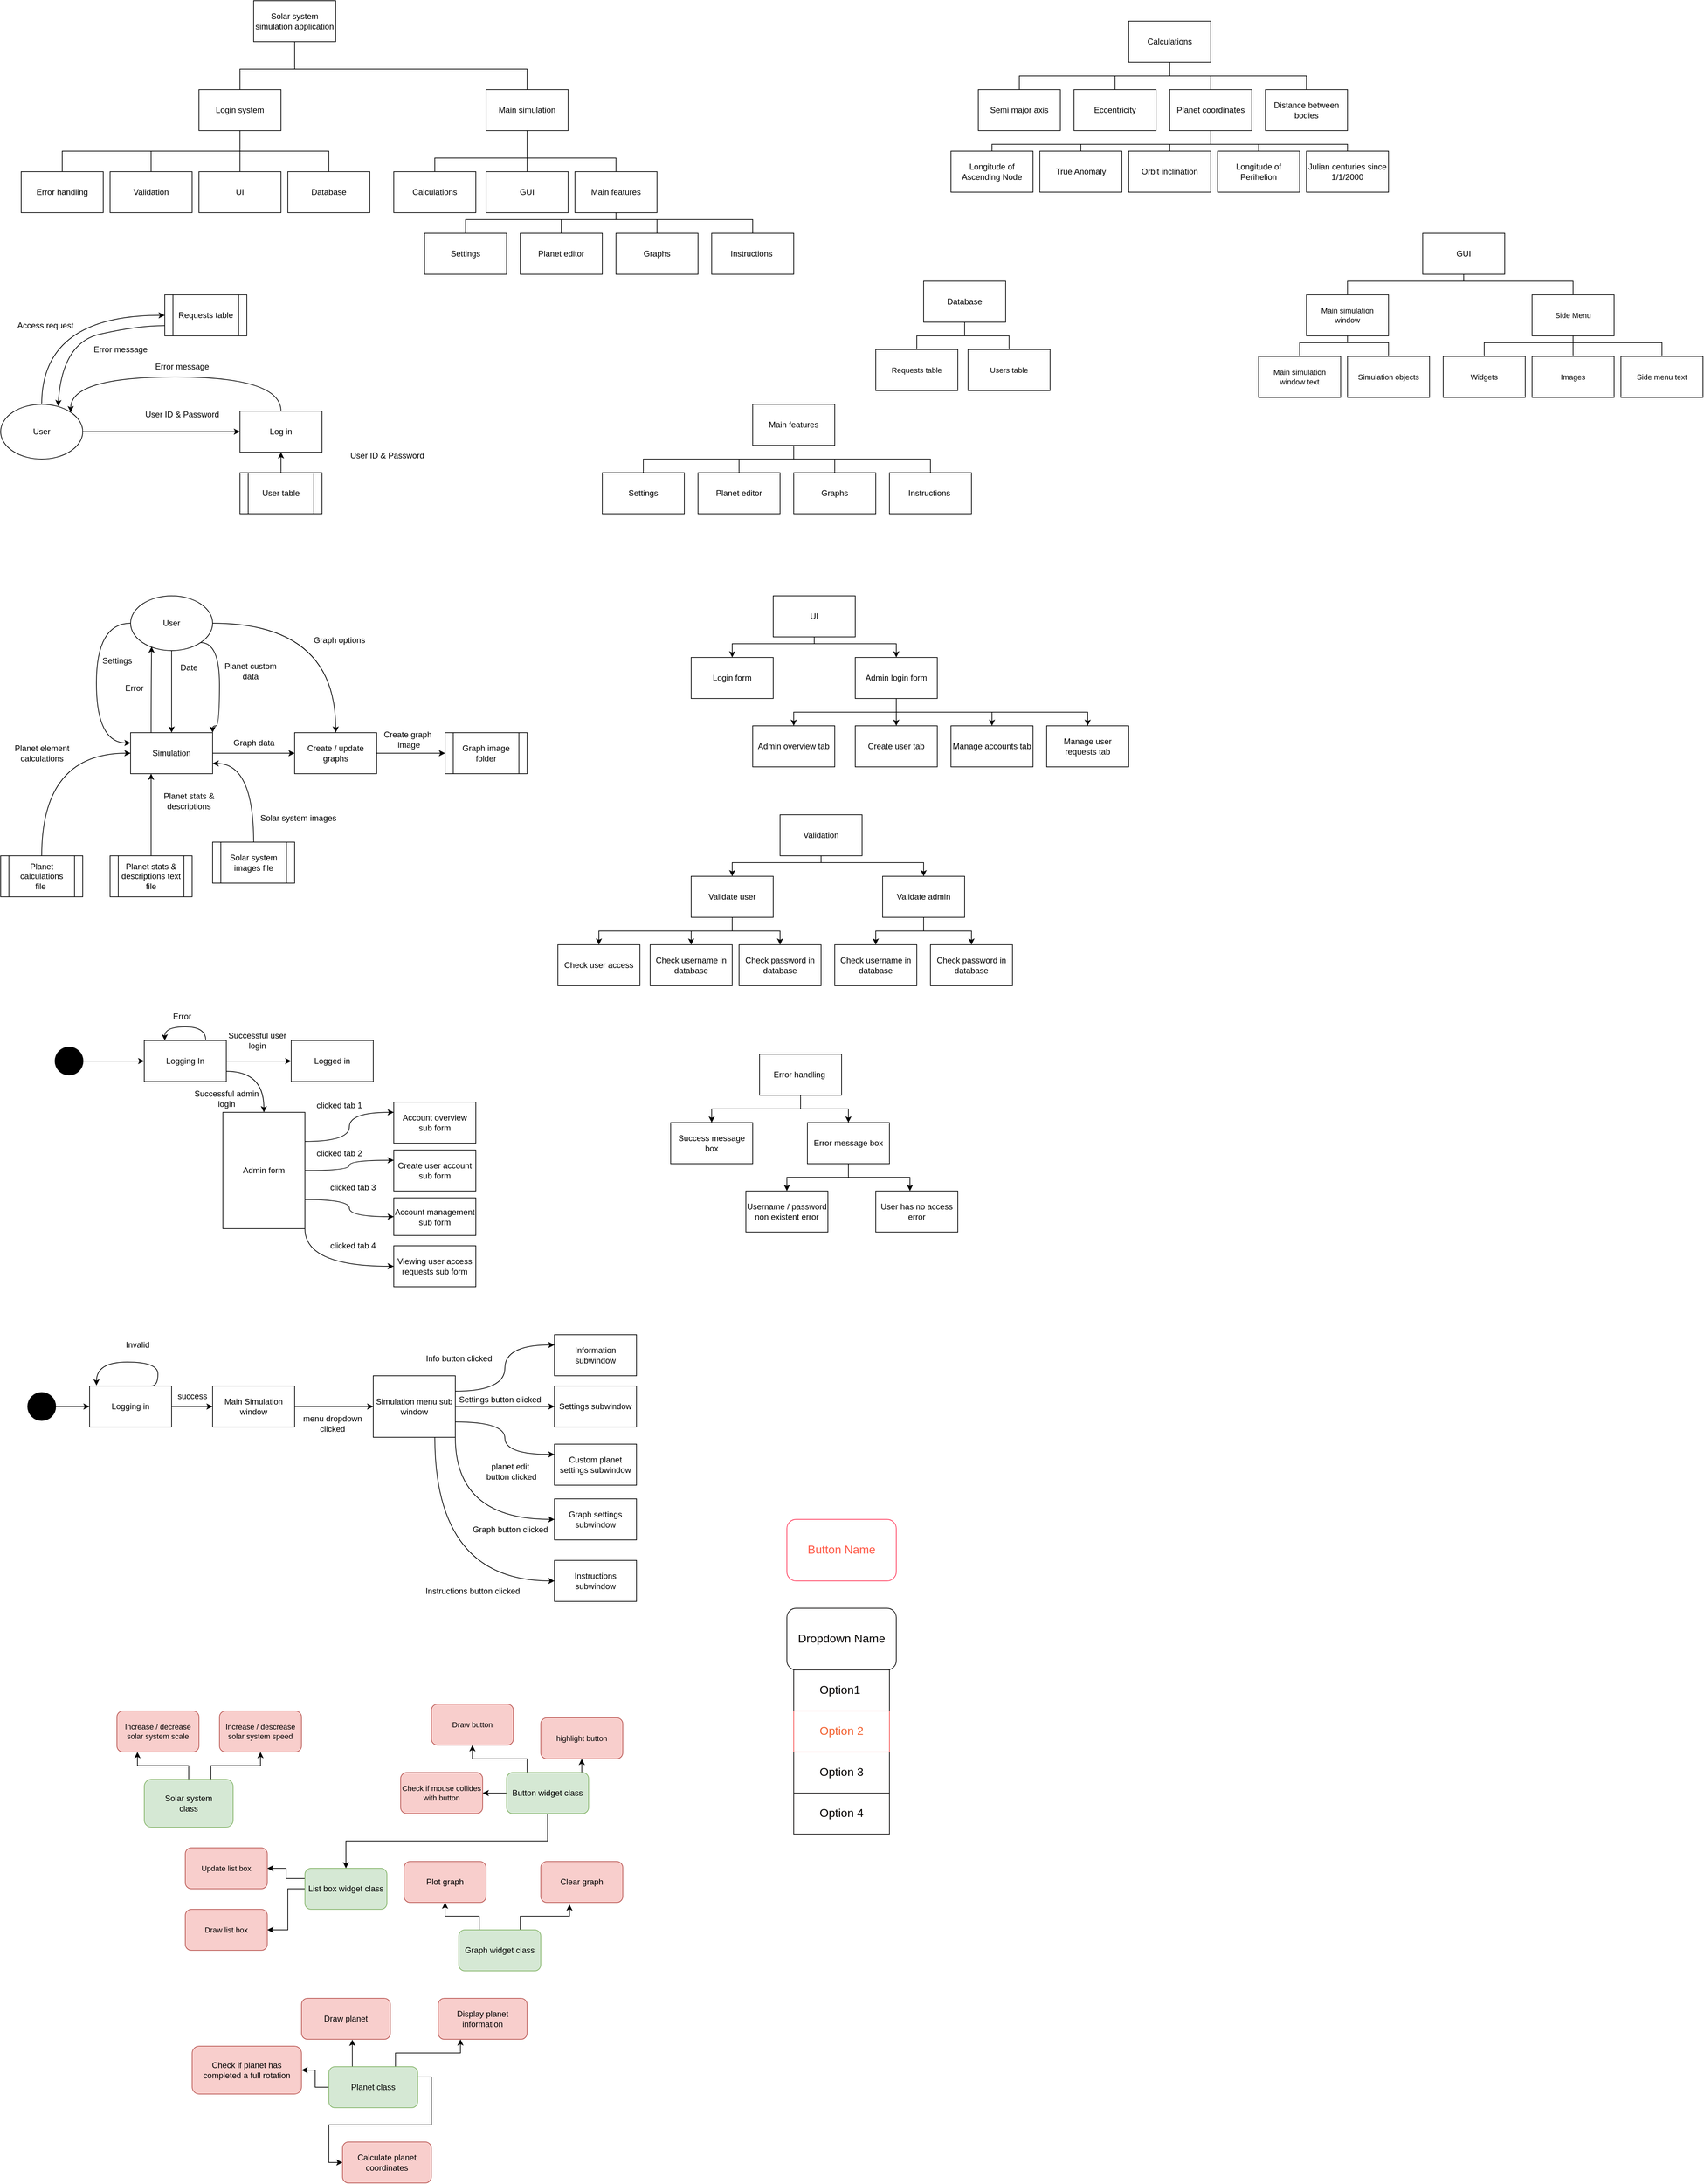 <mxfile version="20.8.17" type="github">
  <diagram id="x9v0K1_A4wv2pBw7AY4e" name="Page-1">
    <mxGraphModel dx="1297" dy="707" grid="1" gridSize="10" guides="1" tooltips="1" connect="1" arrows="1" fold="1" page="1" pageScale="1" pageWidth="850" pageHeight="1100" background="none" math="0" shadow="0">
      <root>
        <mxCell id="0" />
        <mxCell id="1" parent="0" />
        <mxCell id="Bi_KGStcUo5a2PXu29Ao-6" value="" style="curved=1;endArrow=classic;html=1;rounded=0;entryX=0.25;entryY=0;entryDx=0;entryDy=0;exitX=0.817;exitY=-0.025;exitDx=0;exitDy=0;exitPerimeter=0;" parent="1" edge="1">
          <mxGeometry width="50" height="50" relative="1" as="geometry">
            <mxPoint x="308.04" y="1588.5" as="sourcePoint" />
            <mxPoint x="240" y="1590.0" as="targetPoint" />
            <Array as="points">
              <mxPoint x="310" y="1590" />
              <mxPoint x="260" y="1550" />
            </Array>
          </mxGeometry>
        </mxCell>
        <mxCell id="IYR2hp_0VVt15-Lf6EJO-9" style="edgeStyle=orthogonalEdgeStyle;rounded=0;orthogonalLoop=1;jettySize=auto;html=1;exitX=0.5;exitY=1;exitDx=0;exitDy=0;endArrow=none;endFill=0;" parent="1" source="kRHPccABggHO5UrTP01c-1" edge="1">
          <mxGeometry relative="1" as="geometry">
            <mxPoint x="360" y="190" as="targetPoint" />
            <Array as="points">
              <mxPoint x="440" y="140" />
              <mxPoint x="360" y="140" />
            </Array>
          </mxGeometry>
        </mxCell>
        <mxCell id="IYR2hp_0VVt15-Lf6EJO-10" style="edgeStyle=orthogonalEdgeStyle;rounded=0;orthogonalLoop=1;jettySize=auto;html=1;exitX=0.5;exitY=1;exitDx=0;exitDy=0;entryX=0.5;entryY=0;entryDx=0;entryDy=0;endArrow=none;endFill=0;" parent="1" source="kRHPccABggHO5UrTP01c-1" target="kRHPccABggHO5UrTP01c-9" edge="1">
          <mxGeometry relative="1" as="geometry">
            <Array as="points">
              <mxPoint x="440" y="140" />
              <mxPoint x="780" y="140" />
            </Array>
          </mxGeometry>
        </mxCell>
        <mxCell id="kRHPccABggHO5UrTP01c-1" value="Solar system simulation application" style="rounded=0;whiteSpace=wrap;html=1;" parent="1" vertex="1">
          <mxGeometry x="380" y="40" width="120" height="60" as="geometry" />
        </mxCell>
        <mxCell id="nUxw2cYG3d90MX0qFbjA-1" style="edgeStyle=orthogonalEdgeStyle;rounded=0;orthogonalLoop=1;jettySize=auto;html=1;exitX=0.5;exitY=1;exitDx=0;exitDy=0;endArrow=none;endFill=0;" parent="1" source="kRHPccABggHO5UrTP01c-9" target="CflvNbi4lp4af6hxqnIB-5" edge="1">
          <mxGeometry relative="1" as="geometry" />
        </mxCell>
        <mxCell id="kRHPccABggHO5UrTP01c-9" value="Main simulation" style="rounded=0;whiteSpace=wrap;html=1;" parent="1" vertex="1">
          <mxGeometry x="720" y="170" width="120" height="60" as="geometry" />
        </mxCell>
        <mxCell id="kRHPccABggHO5UrTP01c-24" value="Calculations" style="rounded=0;whiteSpace=wrap;html=1;" parent="1" vertex="1">
          <mxGeometry x="585" y="290" width="120" height="60" as="geometry" />
        </mxCell>
        <mxCell id="JefDBQ-E6mhBLA0qxEyk-6" style="edgeStyle=orthogonalEdgeStyle;rounded=0;orthogonalLoop=1;jettySize=auto;html=1;exitX=0.5;exitY=1;exitDx=0;exitDy=0;endArrow=none;endFill=0;" parent="1" source="kRHPccABggHO5UrTP01c-25" target="q5KgO5zeODF5jIbihAG4-29" edge="1">
          <mxGeometry relative="1" as="geometry">
            <Array as="points">
              <mxPoint x="2150" y="450" />
              <mxPoint x="1980" y="450" />
            </Array>
          </mxGeometry>
        </mxCell>
        <mxCell id="JefDBQ-E6mhBLA0qxEyk-7" style="edgeStyle=orthogonalEdgeStyle;rounded=0;orthogonalLoop=1;jettySize=auto;html=1;exitX=0.5;exitY=1;exitDx=0;exitDy=0;entryX=0.5;entryY=0;entryDx=0;entryDy=0;endArrow=none;endFill=0;" parent="1" source="kRHPccABggHO5UrTP01c-25" target="JefDBQ-E6mhBLA0qxEyk-4" edge="1">
          <mxGeometry relative="1" as="geometry">
            <Array as="points">
              <mxPoint x="2150" y="450" />
              <mxPoint x="2310" y="450" />
            </Array>
          </mxGeometry>
        </mxCell>
        <mxCell id="kRHPccABggHO5UrTP01c-25" value="GUI" style="rounded=0;whiteSpace=wrap;html=1;" parent="1" vertex="1">
          <mxGeometry x="2090" y="380" width="120" height="60" as="geometry" />
        </mxCell>
        <mxCell id="IYR2hp_0VVt15-Lf6EJO-22" style="edgeStyle=orthogonalEdgeStyle;rounded=0;orthogonalLoop=1;jettySize=auto;html=1;exitX=0.5;exitY=1;exitDx=0;exitDy=0;entryX=0.5;entryY=0;entryDx=0;entryDy=0;endArrow=none;endFill=0;" parent="1" source="kRHPccABggHO5UrTP01c-26" target="IYR2hp_0VVt15-Lf6EJO-19" edge="1">
          <mxGeometry relative="1" as="geometry">
            <Array as="points">
              <mxPoint x="910" y="360" />
              <mxPoint x="690" y="360" />
            </Array>
          </mxGeometry>
        </mxCell>
        <mxCell id="IYR2hp_0VVt15-Lf6EJO-23" style="edgeStyle=orthogonalEdgeStyle;rounded=0;orthogonalLoop=1;jettySize=auto;html=1;exitX=0.5;exitY=1;exitDx=0;exitDy=0;entryX=0.5;entryY=0;entryDx=0;entryDy=0;endArrow=none;endFill=0;" parent="1" source="kRHPccABggHO5UrTP01c-26" target="IYR2hp_0VVt15-Lf6EJO-20" edge="1">
          <mxGeometry relative="1" as="geometry">
            <Array as="points">
              <mxPoint x="910" y="360" />
              <mxPoint x="830" y="360" />
            </Array>
          </mxGeometry>
        </mxCell>
        <mxCell id="IYR2hp_0VVt15-Lf6EJO-24" style="edgeStyle=orthogonalEdgeStyle;rounded=0;orthogonalLoop=1;jettySize=auto;html=1;exitX=0.5;exitY=1;exitDx=0;exitDy=0;entryX=0.5;entryY=0;entryDx=0;entryDy=0;endArrow=none;endFill=0;" parent="1" source="kRHPccABggHO5UrTP01c-26" target="IYR2hp_0VVt15-Lf6EJO-21" edge="1">
          <mxGeometry relative="1" as="geometry">
            <Array as="points">
              <mxPoint x="910" y="360" />
              <mxPoint x="970" y="360" />
            </Array>
          </mxGeometry>
        </mxCell>
        <mxCell id="IYR2hp_0VVt15-Lf6EJO-25" style="edgeStyle=orthogonalEdgeStyle;rounded=0;orthogonalLoop=1;jettySize=auto;html=1;exitX=0.5;exitY=1;exitDx=0;exitDy=0;entryX=0.5;entryY=0;entryDx=0;entryDy=0;endArrow=none;endFill=0;" parent="1" source="kRHPccABggHO5UrTP01c-26" target="IYR2hp_0VVt15-Lf6EJO-18" edge="1">
          <mxGeometry relative="1" as="geometry">
            <Array as="points">
              <mxPoint x="910" y="360" />
              <mxPoint x="1110" y="360" />
            </Array>
          </mxGeometry>
        </mxCell>
        <mxCell id="kRHPccABggHO5UrTP01c-26" value="Main features" style="rounded=0;whiteSpace=wrap;html=1;" parent="1" vertex="1">
          <mxGeometry x="850" y="290" width="120" height="60" as="geometry" />
        </mxCell>
        <mxCell id="IYR2hp_0VVt15-Lf6EJO-7" style="edgeStyle=orthogonalEdgeStyle;rounded=0;orthogonalLoop=1;jettySize=auto;html=1;exitX=0.5;exitY=0;exitDx=0;exitDy=0;endArrow=none;endFill=0;" parent="1" source="kRHPccABggHO5UrTP01c-28" edge="1">
          <mxGeometry relative="1" as="geometry">
            <mxPoint x="360.059" y="170" as="targetPoint" />
          </mxGeometry>
        </mxCell>
        <mxCell id="IYR2hp_0VVt15-Lf6EJO-14" style="edgeStyle=orthogonalEdgeStyle;rounded=0;orthogonalLoop=1;jettySize=auto;html=1;exitX=0.5;exitY=1;exitDx=0;exitDy=0;endArrow=none;endFill=0;" parent="1" source="kRHPccABggHO5UrTP01c-28" target="IYR2hp_0VVt15-Lf6EJO-13" edge="1">
          <mxGeometry relative="1" as="geometry" />
        </mxCell>
        <mxCell id="IYR2hp_0VVt15-Lf6EJO-15" style="edgeStyle=orthogonalEdgeStyle;rounded=0;orthogonalLoop=1;jettySize=auto;html=1;exitX=0.5;exitY=1;exitDx=0;exitDy=0;entryX=0.5;entryY=0;entryDx=0;entryDy=0;endArrow=none;endFill=0;" parent="1" source="kRHPccABggHO5UrTP01c-28" target="IYR2hp_0VVt15-Lf6EJO-12" edge="1">
          <mxGeometry relative="1" as="geometry" />
        </mxCell>
        <mxCell id="IYR2hp_0VVt15-Lf6EJO-16" style="edgeStyle=orthogonalEdgeStyle;rounded=0;orthogonalLoop=1;jettySize=auto;html=1;exitX=0.5;exitY=1;exitDx=0;exitDy=0;entryX=0.5;entryY=0;entryDx=0;entryDy=0;endArrow=none;endFill=0;" parent="1" source="kRHPccABggHO5UrTP01c-28" target="IYR2hp_0VVt15-Lf6EJO-11" edge="1">
          <mxGeometry relative="1" as="geometry" />
        </mxCell>
        <mxCell id="IYR2hp_0VVt15-Lf6EJO-17" style="edgeStyle=orthogonalEdgeStyle;rounded=0;orthogonalLoop=1;jettySize=auto;html=1;exitX=0.5;exitY=1;exitDx=0;exitDy=0;entryX=0.5;entryY=0;entryDx=0;entryDy=0;endArrow=none;endFill=0;" parent="1" source="kRHPccABggHO5UrTP01c-28" target="kRHPccABggHO5UrTP01c-42" edge="1">
          <mxGeometry relative="1" as="geometry" />
        </mxCell>
        <mxCell id="kRHPccABggHO5UrTP01c-28" value="Login system" style="rounded=0;whiteSpace=wrap;html=1;" parent="1" vertex="1">
          <mxGeometry x="300" y="170" width="120" height="60" as="geometry" />
        </mxCell>
        <mxCell id="kRHPccABggHO5UrTP01c-42" value="Database" style="rounded=0;whiteSpace=wrap;html=1;" parent="1" vertex="1">
          <mxGeometry x="430" y="290" width="120" height="60" as="geometry" />
        </mxCell>
        <mxCell id="k0LOo1t_vnFc-5xUoJc_-3" style="edgeStyle=orthogonalEdgeStyle;rounded=0;orthogonalLoop=1;jettySize=auto;html=1;exitX=0.5;exitY=1;exitDx=0;exitDy=0;" parent="1" source="4xieJzJ1rpuRJiHB6nGz-2" target="k0LOo1t_vnFc-5xUoJc_-2" edge="1">
          <mxGeometry relative="1" as="geometry">
            <Array as="points">
              <mxPoint x="1200" y="980" />
              <mxPoint x="1080" y="980" />
            </Array>
          </mxGeometry>
        </mxCell>
        <mxCell id="k0LOo1t_vnFc-5xUoJc_-4" style="edgeStyle=orthogonalEdgeStyle;rounded=0;orthogonalLoop=1;jettySize=auto;html=1;exitX=0.5;exitY=1;exitDx=0;exitDy=0;" parent="1" source="4xieJzJ1rpuRJiHB6nGz-2" target="k0LOo1t_vnFc-5xUoJc_-1" edge="1">
          <mxGeometry relative="1" as="geometry">
            <Array as="points">
              <mxPoint x="1200" y="980" />
              <mxPoint x="1320" y="980" />
            </Array>
          </mxGeometry>
        </mxCell>
        <mxCell id="4xieJzJ1rpuRJiHB6nGz-2" value="UI" style="rounded=0;whiteSpace=wrap;html=1;" parent="1" vertex="1">
          <mxGeometry x="1140" y="910" width="120" height="60" as="geometry" />
        </mxCell>
        <mxCell id="4xieJzJ1rpuRJiHB6nGz-3" value="Instructions&amp;nbsp;" style="rounded=0;whiteSpace=wrap;html=1;" parent="1" vertex="1">
          <mxGeometry x="1310" y="730" width="120" height="60" as="geometry" />
        </mxCell>
        <mxCell id="4xieJzJ1rpuRJiHB6nGz-4" value="Settings" style="rounded=0;whiteSpace=wrap;html=1;" parent="1" vertex="1">
          <mxGeometry x="890" y="730" width="120" height="60" as="geometry" />
        </mxCell>
        <mxCell id="4xieJzJ1rpuRJiHB6nGz-5" value="Planet editor" style="rounded=0;whiteSpace=wrap;html=1;" parent="1" vertex="1">
          <mxGeometry x="1030" y="730" width="120" height="60" as="geometry" />
        </mxCell>
        <mxCell id="4xieJzJ1rpuRJiHB6nGz-6" value="Graphs" style="rounded=0;whiteSpace=wrap;html=1;" parent="1" vertex="1">
          <mxGeometry x="1170" y="730" width="120" height="60" as="geometry" />
        </mxCell>
        <mxCell id="CflvNbi4lp4af6hxqnIB-19" style="edgeStyle=orthogonalEdgeStyle;curved=1;rounded=0;orthogonalLoop=1;jettySize=auto;html=1;exitX=1;exitY=0.5;exitDx=0;exitDy=0;entryX=0;entryY=0.5;entryDx=0;entryDy=0;endArrow=classic;endFill=1;" parent="1" source="EEp5XtklCmGKwtYE1Xrk-2" target="EEp5XtklCmGKwtYE1Xrk-3" edge="1">
          <mxGeometry relative="1" as="geometry" />
        </mxCell>
        <mxCell id="CflvNbi4lp4af6hxqnIB-15" style="edgeStyle=orthogonalEdgeStyle;curved=1;rounded=0;orthogonalLoop=1;jettySize=auto;html=1;exitX=0.5;exitY=0;exitDx=0;exitDy=0;entryX=1;entryY=0;entryDx=0;entryDy=0;endArrow=classic;endFill=1;" parent="1" source="EEp5XtklCmGKwtYE1Xrk-3" target="EEp5XtklCmGKwtYE1Xrk-2" edge="1">
          <mxGeometry relative="1" as="geometry">
            <Array as="points">
              <mxPoint x="420" y="590" />
              <mxPoint x="112" y="590" />
            </Array>
          </mxGeometry>
        </mxCell>
        <mxCell id="CflvNbi4lp4af6hxqnIB-16" style="edgeStyle=orthogonalEdgeStyle;curved=1;rounded=0;orthogonalLoop=1;jettySize=auto;html=1;endArrow=classic;endFill=1;exitX=0.5;exitY=0;exitDx=0;exitDy=0;entryX=0;entryY=0.5;entryDx=0;entryDy=0;" parent="1" source="EEp5XtklCmGKwtYE1Xrk-2" edge="1">
          <mxGeometry relative="1" as="geometry">
            <mxPoint x="450" y="620" as="sourcePoint" />
            <mxPoint x="250" y="500" as="targetPoint" />
            <Array as="points">
              <mxPoint x="70" y="500" />
            </Array>
          </mxGeometry>
        </mxCell>
        <mxCell id="EEp5XtklCmGKwtYE1Xrk-3" value="Log in" style="rounded=0;whiteSpace=wrap;html=1;" parent="1" vertex="1">
          <mxGeometry x="360" y="640" width="120" height="60" as="geometry" />
        </mxCell>
        <mxCell id="EEp5XtklCmGKwtYE1Xrk-6" value="User ID &amp;amp; Password" style="text;html=1;align=center;verticalAlign=middle;resizable=0;points=[];autosize=1;strokeColor=none;fillColor=none;rounded=0;" parent="1" vertex="1">
          <mxGeometry x="510" y="690" width="130" height="30" as="geometry" />
        </mxCell>
        <mxCell id="CflvNbi4lp4af6hxqnIB-17" value="" style="edgeStyle=orthogonalEdgeStyle;curved=1;rounded=0;orthogonalLoop=1;jettySize=auto;html=1;endArrow=classic;endFill=1;" parent="1" source="EEp5XtklCmGKwtYE1Xrk-12" target="EEp5XtklCmGKwtYE1Xrk-3" edge="1">
          <mxGeometry relative="1" as="geometry" />
        </mxCell>
        <mxCell id="EEp5XtklCmGKwtYE1Xrk-12" value="User table" style="shape=process;whiteSpace=wrap;html=1;backgroundOutline=1;rounded=0;" parent="1" vertex="1">
          <mxGeometry x="360" y="730" width="120" height="60" as="geometry" />
        </mxCell>
        <mxCell id="EEp5XtklCmGKwtYE1Xrk-14" value="User ID &amp;amp; Password" style="text;html=1;align=center;verticalAlign=middle;resizable=0;points=[];autosize=1;strokeColor=none;fillColor=none;rounded=0;" parent="1" vertex="1">
          <mxGeometry x="210" y="630" width="130" height="30" as="geometry" />
        </mxCell>
        <mxCell id="EEp5XtklCmGKwtYE1Xrk-10" value="Error message" style="text;html=1;align=center;verticalAlign=middle;resizable=0;points=[];autosize=1;strokeColor=none;fillColor=none;rounded=0;" parent="1" vertex="1">
          <mxGeometry x="225" y="560" width="100" height="30" as="geometry" />
        </mxCell>
        <mxCell id="CflvNbi4lp4af6hxqnIB-20" style="edgeStyle=orthogonalEdgeStyle;curved=1;rounded=0;orthogonalLoop=1;jettySize=auto;html=1;exitX=1;exitY=0.5;exitDx=0;exitDy=0;entryX=0.5;entryY=0;entryDx=0;entryDy=0;endArrow=classic;endFill=1;" parent="1" source="EEp5XtklCmGKwtYE1Xrk-21" target="EEp5XtklCmGKwtYE1Xrk-39" edge="1">
          <mxGeometry relative="1" as="geometry" />
        </mxCell>
        <mxCell id="CflvNbi4lp4af6hxqnIB-21" style="edgeStyle=orthogonalEdgeStyle;curved=1;rounded=0;orthogonalLoop=1;jettySize=auto;html=1;exitX=1;exitY=1;exitDx=0;exitDy=0;entryX=1;entryY=0;entryDx=0;entryDy=0;endArrow=classic;endFill=1;" parent="1" source="EEp5XtklCmGKwtYE1Xrk-21" target="EEp5XtklCmGKwtYE1Xrk-22" edge="1">
          <mxGeometry relative="1" as="geometry">
            <Array as="points">
              <mxPoint x="330" y="978" />
              <mxPoint x="330" y="1100" />
              <mxPoint x="320" y="1100" />
            </Array>
          </mxGeometry>
        </mxCell>
        <mxCell id="CflvNbi4lp4af6hxqnIB-22" style="edgeStyle=orthogonalEdgeStyle;curved=1;rounded=0;orthogonalLoop=1;jettySize=auto;html=1;exitX=0.5;exitY=1;exitDx=0;exitDy=0;entryX=0.5;entryY=0;entryDx=0;entryDy=0;endArrow=classic;endFill=1;" parent="1" source="EEp5XtklCmGKwtYE1Xrk-21" target="EEp5XtklCmGKwtYE1Xrk-22" edge="1">
          <mxGeometry relative="1" as="geometry" />
        </mxCell>
        <mxCell id="CflvNbi4lp4af6hxqnIB-25" style="edgeStyle=orthogonalEdgeStyle;curved=1;rounded=0;orthogonalLoop=1;jettySize=auto;html=1;exitX=0;exitY=0.5;exitDx=0;exitDy=0;entryX=0;entryY=0.25;entryDx=0;entryDy=0;endArrow=classic;endFill=1;" parent="1" source="EEp5XtklCmGKwtYE1Xrk-21" target="EEp5XtklCmGKwtYE1Xrk-22" edge="1">
          <mxGeometry relative="1" as="geometry">
            <Array as="points">
              <mxPoint x="150" y="950" />
              <mxPoint x="150" y="1125" />
            </Array>
          </mxGeometry>
        </mxCell>
        <mxCell id="EEp5XtklCmGKwtYE1Xrk-21" value="User" style="ellipse;whiteSpace=wrap;html=1;rounded=0;" parent="1" vertex="1">
          <mxGeometry x="200" y="910" width="120" height="80" as="geometry" />
        </mxCell>
        <mxCell id="CflvNbi4lp4af6hxqnIB-24" style="edgeStyle=orthogonalEdgeStyle;curved=1;rounded=0;orthogonalLoop=1;jettySize=auto;html=1;exitX=0.25;exitY=0;exitDx=0;exitDy=0;entryX=0.256;entryY=0.928;entryDx=0;entryDy=0;entryPerimeter=0;endArrow=classic;endFill=1;" parent="1" source="EEp5XtklCmGKwtYE1Xrk-22" target="EEp5XtklCmGKwtYE1Xrk-21" edge="1">
          <mxGeometry relative="1" as="geometry" />
        </mxCell>
        <mxCell id="CflvNbi4lp4af6hxqnIB-29" style="edgeStyle=orthogonalEdgeStyle;curved=1;rounded=0;orthogonalLoop=1;jettySize=auto;html=1;exitX=1;exitY=0.5;exitDx=0;exitDy=0;entryX=0;entryY=0.5;entryDx=0;entryDy=0;endArrow=classic;endFill=1;" parent="1" source="EEp5XtklCmGKwtYE1Xrk-22" target="EEp5XtklCmGKwtYE1Xrk-39" edge="1">
          <mxGeometry relative="1" as="geometry" />
        </mxCell>
        <mxCell id="EEp5XtklCmGKwtYE1Xrk-22" value="Simulation" style="rounded=0;whiteSpace=wrap;html=1;" parent="1" vertex="1">
          <mxGeometry x="200" y="1110" width="120" height="60" as="geometry" />
        </mxCell>
        <mxCell id="CflvNbi4lp4af6hxqnIB-27" style="edgeStyle=orthogonalEdgeStyle;curved=1;rounded=0;orthogonalLoop=1;jettySize=auto;html=1;exitX=0.5;exitY=0;exitDx=0;exitDy=0;entryX=0.25;entryY=1;entryDx=0;entryDy=0;endArrow=classic;endFill=1;" parent="1" source="EEp5XtklCmGKwtYE1Xrk-35" target="EEp5XtklCmGKwtYE1Xrk-22" edge="1">
          <mxGeometry relative="1" as="geometry" />
        </mxCell>
        <mxCell id="EEp5XtklCmGKwtYE1Xrk-35" value="Planet stats &amp;amp; descriptions text file" style="shape=process;whiteSpace=wrap;html=1;backgroundOutline=1;rounded=0;" parent="1" vertex="1">
          <mxGeometry x="170" y="1290" width="120" height="60" as="geometry" />
        </mxCell>
        <mxCell id="CflvNbi4lp4af6hxqnIB-26" style="edgeStyle=orthogonalEdgeStyle;curved=1;rounded=0;orthogonalLoop=1;jettySize=auto;html=1;exitX=0.5;exitY=0;exitDx=0;exitDy=0;entryX=0;entryY=0.5;entryDx=0;entryDy=0;endArrow=classic;endFill=1;" parent="1" source="EEp5XtklCmGKwtYE1Xrk-36" target="EEp5XtklCmGKwtYE1Xrk-22" edge="1">
          <mxGeometry relative="1" as="geometry" />
        </mxCell>
        <mxCell id="EEp5XtklCmGKwtYE1Xrk-36" value="Planet calculations&lt;br&gt;file&amp;nbsp;" style="shape=process;whiteSpace=wrap;html=1;backgroundOutline=1;rounded=0;" parent="1" vertex="1">
          <mxGeometry x="10" y="1290" width="120" height="60" as="geometry" />
        </mxCell>
        <mxCell id="CflvNbi4lp4af6hxqnIB-30" style="edgeStyle=orthogonalEdgeStyle;curved=1;rounded=0;orthogonalLoop=1;jettySize=auto;html=1;exitX=1;exitY=0.5;exitDx=0;exitDy=0;entryX=0;entryY=0.5;entryDx=0;entryDy=0;endArrow=classic;endFill=1;" parent="1" source="EEp5XtklCmGKwtYE1Xrk-39" target="EEp5XtklCmGKwtYE1Xrk-86" edge="1">
          <mxGeometry relative="1" as="geometry" />
        </mxCell>
        <mxCell id="EEp5XtklCmGKwtYE1Xrk-39" value="Create / update graphs" style="rounded=0;whiteSpace=wrap;html=1;" parent="1" vertex="1">
          <mxGeometry x="440" y="1110" width="120" height="60" as="geometry" />
        </mxCell>
        <mxCell id="EEp5XtklCmGKwtYE1Xrk-42" value="Date" style="text;html=1;align=center;verticalAlign=middle;resizable=0;points=[];autosize=1;strokeColor=none;fillColor=none;rounded=0;" parent="1" vertex="1">
          <mxGeometry x="260" y="1000" width="50" height="30" as="geometry" />
        </mxCell>
        <mxCell id="EEp5XtklCmGKwtYE1Xrk-43" value="Planet custom &lt;br&gt;data" style="text;html=1;align=center;verticalAlign=middle;resizable=0;points=[];autosize=1;strokeColor=none;fillColor=none;rounded=0;" parent="1" vertex="1">
          <mxGeometry x="325" y="1000" width="100" height="40" as="geometry" />
        </mxCell>
        <mxCell id="EEp5XtklCmGKwtYE1Xrk-49" value="Graph options" style="text;html=1;align=center;verticalAlign=middle;resizable=0;points=[];autosize=1;strokeColor=none;fillColor=none;rounded=0;" parent="1" vertex="1">
          <mxGeometry x="455" y="960" width="100" height="30" as="geometry" />
        </mxCell>
        <mxCell id="EEp5XtklCmGKwtYE1Xrk-53" value="Settings" style="text;html=1;align=center;verticalAlign=middle;resizable=0;points=[];autosize=1;strokeColor=none;fillColor=none;rounded=0;" parent="1" vertex="1">
          <mxGeometry x="145" y="990" width="70" height="30" as="geometry" />
        </mxCell>
        <mxCell id="EEp5XtklCmGKwtYE1Xrk-68" value="Planet element &lt;br&gt;calculations&lt;br&gt;" style="text;html=1;align=center;verticalAlign=middle;resizable=0;points=[];autosize=1;strokeColor=none;fillColor=none;rounded=0;" parent="1" vertex="1">
          <mxGeometry x="20" y="1120" width="100" height="40" as="geometry" />
        </mxCell>
        <mxCell id="EEp5XtklCmGKwtYE1Xrk-70" value="Planet stats &amp;amp;&lt;br&gt;descriptions" style="text;html=1;align=center;verticalAlign=middle;resizable=0;points=[];autosize=1;strokeColor=none;fillColor=none;rounded=0;" parent="1" vertex="1">
          <mxGeometry x="235" y="1190" width="100" height="40" as="geometry" />
        </mxCell>
        <mxCell id="EEp5XtklCmGKwtYE1Xrk-74" value="Graph data" style="text;html=1;align=center;verticalAlign=middle;resizable=0;points=[];autosize=1;strokeColor=none;fillColor=none;rounded=0;" parent="1" vertex="1">
          <mxGeometry x="340" y="1110" width="80" height="30" as="geometry" />
        </mxCell>
        <mxCell id="EEp5XtklCmGKwtYE1Xrk-86" value="Graph image folder" style="shape=process;whiteSpace=wrap;html=1;backgroundOutline=1;rounded=0;" parent="1" vertex="1">
          <mxGeometry x="660" y="1110" width="120" height="60" as="geometry" />
        </mxCell>
        <mxCell id="EEp5XtklCmGKwtYE1Xrk-87" value="Create graph&lt;br&gt;&amp;nbsp;image" style="text;html=1;align=center;verticalAlign=middle;resizable=0;points=[];autosize=1;strokeColor=none;fillColor=none;rounded=0;" parent="1" vertex="1">
          <mxGeometry x="560" y="1100" width="90" height="40" as="geometry" />
        </mxCell>
        <mxCell id="CflvNbi4lp4af6hxqnIB-28" style="edgeStyle=orthogonalEdgeStyle;curved=1;rounded=0;orthogonalLoop=1;jettySize=auto;html=1;exitX=0.5;exitY=0;exitDx=0;exitDy=0;entryX=1;entryY=0.75;entryDx=0;entryDy=0;endArrow=classic;endFill=1;" parent="1" source="EEp5XtklCmGKwtYE1Xrk-88" target="EEp5XtklCmGKwtYE1Xrk-22" edge="1">
          <mxGeometry relative="1" as="geometry" />
        </mxCell>
        <mxCell id="EEp5XtklCmGKwtYE1Xrk-88" value="Solar system images file" style="shape=process;whiteSpace=wrap;html=1;backgroundOutline=1;rounded=0;" parent="1" vertex="1">
          <mxGeometry x="320" y="1270" width="120" height="60" as="geometry" />
        </mxCell>
        <mxCell id="EEp5XtklCmGKwtYE1Xrk-90" value="Solar system images" style="text;html=1;align=center;verticalAlign=middle;resizable=0;points=[];autosize=1;strokeColor=none;fillColor=none;rounded=0;" parent="1" vertex="1">
          <mxGeometry x="380" y="1220" width="130" height="30" as="geometry" />
        </mxCell>
        <mxCell id="M7Khe7b3EXbcb1cNPk7V-2" value="Error" style="text;html=1;align=center;verticalAlign=middle;resizable=0;points=[];autosize=1;strokeColor=none;fillColor=none;rounded=0;" parent="1" vertex="1">
          <mxGeometry x="180" y="1030" width="50" height="30" as="geometry" />
        </mxCell>
        <mxCell id="CflvNbi4lp4af6hxqnIB-32" style="edgeStyle=orthogonalEdgeStyle;curved=1;rounded=0;orthogonalLoop=1;jettySize=auto;html=1;entryX=0;entryY=0.5;entryDx=0;entryDy=0;endArrow=classic;endFill=1;" parent="1" source="vGXre9Nv400r4dzDPZvk-1" target="vGXre9Nv400r4dzDPZvk-34" edge="1">
          <mxGeometry relative="1" as="geometry" />
        </mxCell>
        <mxCell id="vGXre9Nv400r4dzDPZvk-1" value="" style="shape=waypoint;fillStyle=solid;size=42;pointerEvents=1;points=[];fillColor=none;resizable=0;rotatable=0;perimeter=centerPerimeter;snapToPoint=1;rounded=0;" parent="1" vertex="1">
          <mxGeometry x="100" y="1580" width="20" height="20" as="geometry" />
        </mxCell>
        <mxCell id="ltLGhMrV7LYTkHAB5kgD-18" style="edgeStyle=orthogonalEdgeStyle;rounded=1;orthogonalLoop=1;jettySize=auto;html=1;exitX=1;exitY=0.5;exitDx=0;exitDy=0;entryX=0;entryY=0.5;entryDx=0;entryDy=0;endArrow=classic;endFill=1;elbow=vertical;" parent="1" source="vGXre9Nv400r4dzDPZvk-34" target="RWfLX1uAXhcz7QWfdqBd-3" edge="1">
          <mxGeometry relative="1" as="geometry" />
        </mxCell>
        <mxCell id="CflvNbi4lp4af6hxqnIB-31" style="edgeStyle=orthogonalEdgeStyle;curved=1;rounded=0;orthogonalLoop=1;jettySize=auto;html=1;exitX=1;exitY=0.75;exitDx=0;exitDy=0;entryX=0.5;entryY=0;entryDx=0;entryDy=0;endArrow=classic;endFill=1;" parent="1" source="vGXre9Nv400r4dzDPZvk-34" target="RWfLX1uAXhcz7QWfdqBd-7" edge="1">
          <mxGeometry relative="1" as="geometry" />
        </mxCell>
        <mxCell id="vGXre9Nv400r4dzDPZvk-34" value="Logging In" style="rounded=0;whiteSpace=wrap;html=1;" parent="1" vertex="1">
          <mxGeometry x="220" y="1560" width="120" height="60" as="geometry" />
        </mxCell>
        <mxCell id="RWfLX1uAXhcz7QWfdqBd-3" value="Logged in" style="rounded=0;whiteSpace=wrap;html=1;" parent="1" vertex="1">
          <mxGeometry x="435" y="1560" width="120" height="60" as="geometry" />
        </mxCell>
        <mxCell id="CflvNbi4lp4af6hxqnIB-34" style="edgeStyle=orthogonalEdgeStyle;curved=1;rounded=0;orthogonalLoop=1;jettySize=auto;html=1;exitX=1;exitY=0.25;exitDx=0;exitDy=0;entryX=0;entryY=0.25;entryDx=0;entryDy=0;endArrow=classic;endFill=1;" parent="1" source="RWfLX1uAXhcz7QWfdqBd-7" target="RWfLX1uAXhcz7QWfdqBd-10" edge="1">
          <mxGeometry relative="1" as="geometry" />
        </mxCell>
        <mxCell id="CflvNbi4lp4af6hxqnIB-35" style="edgeStyle=orthogonalEdgeStyle;curved=1;rounded=0;orthogonalLoop=1;jettySize=auto;html=1;exitX=1;exitY=0.5;exitDx=0;exitDy=0;entryX=0;entryY=0.25;entryDx=0;entryDy=0;endArrow=classic;endFill=1;" parent="1" source="RWfLX1uAXhcz7QWfdqBd-7" target="RWfLX1uAXhcz7QWfdqBd-11" edge="1">
          <mxGeometry relative="1" as="geometry" />
        </mxCell>
        <mxCell id="CflvNbi4lp4af6hxqnIB-36" style="edgeStyle=orthogonalEdgeStyle;curved=1;rounded=0;orthogonalLoop=1;jettySize=auto;html=1;exitX=1;exitY=0.75;exitDx=0;exitDy=0;entryX=0;entryY=0.5;entryDx=0;entryDy=0;endArrow=classic;endFill=1;" parent="1" source="RWfLX1uAXhcz7QWfdqBd-7" target="RWfLX1uAXhcz7QWfdqBd-12" edge="1">
          <mxGeometry relative="1" as="geometry" />
        </mxCell>
        <mxCell id="CflvNbi4lp4af6hxqnIB-37" style="edgeStyle=orthogonalEdgeStyle;curved=1;rounded=0;orthogonalLoop=1;jettySize=auto;html=1;exitX=1;exitY=1;exitDx=0;exitDy=0;entryX=0;entryY=0.5;entryDx=0;entryDy=0;endArrow=classic;endFill=1;" parent="1" source="RWfLX1uAXhcz7QWfdqBd-7" target="RWfLX1uAXhcz7QWfdqBd-21" edge="1">
          <mxGeometry relative="1" as="geometry" />
        </mxCell>
        <mxCell id="RWfLX1uAXhcz7QWfdqBd-7" value="Admin form" style="rounded=0;whiteSpace=wrap;html=1;" parent="1" vertex="1">
          <mxGeometry x="335" y="1665" width="120" height="170" as="geometry" />
        </mxCell>
        <mxCell id="RWfLX1uAXhcz7QWfdqBd-10" value="Account overview&lt;br&gt;sub form" style="rounded=0;whiteSpace=wrap;html=1;" parent="1" vertex="1">
          <mxGeometry x="585" y="1650" width="120" height="60" as="geometry" />
        </mxCell>
        <mxCell id="RWfLX1uAXhcz7QWfdqBd-11" value="Create user account sub form" style="rounded=0;whiteSpace=wrap;html=1;" parent="1" vertex="1">
          <mxGeometry x="585" y="1720" width="120" height="60" as="geometry" />
        </mxCell>
        <mxCell id="RWfLX1uAXhcz7QWfdqBd-12" value="Account management sub form" style="rounded=0;whiteSpace=wrap;html=1;" parent="1" vertex="1">
          <mxGeometry x="585" y="1790" width="120" height="55" as="geometry" />
        </mxCell>
        <mxCell id="RWfLX1uAXhcz7QWfdqBd-21" value="Viewing user access requests sub form" style="rounded=0;whiteSpace=wrap;html=1;" parent="1" vertex="1">
          <mxGeometry x="585" y="1860" width="120" height="60" as="geometry" />
        </mxCell>
        <mxCell id="Bi_KGStcUo5a2PXu29Ao-2" value="Successful admin&lt;br&gt;login" style="text;html=1;align=center;verticalAlign=middle;resizable=0;points=[];autosize=1;strokeColor=none;fillColor=none;rounded=0;" parent="1" vertex="1">
          <mxGeometry x="280" y="1625" width="120" height="40" as="geometry" />
        </mxCell>
        <mxCell id="Bi_KGStcUo5a2PXu29Ao-7" value="Error" style="text;html=1;align=center;verticalAlign=middle;resizable=0;points=[];autosize=1;strokeColor=none;fillColor=none;rounded=0;" parent="1" vertex="1">
          <mxGeometry x="250" y="1510" width="50" height="30" as="geometry" />
        </mxCell>
        <mxCell id="WrP9VTDotHxmeMOU7jN0-2" value="clicked tab 1" style="text;html=1;align=center;verticalAlign=middle;resizable=0;points=[];autosize=1;strokeColor=none;fillColor=none;rounded=0;" parent="1" vertex="1">
          <mxGeometry x="460" y="1640" width="90" height="30" as="geometry" />
        </mxCell>
        <mxCell id="WrP9VTDotHxmeMOU7jN0-3" value="clicked tab 2" style="text;html=1;align=center;verticalAlign=middle;resizable=0;points=[];autosize=1;strokeColor=none;fillColor=none;rounded=0;" parent="1" vertex="1">
          <mxGeometry x="460" y="1710" width="90" height="30" as="geometry" />
        </mxCell>
        <mxCell id="WrP9VTDotHxmeMOU7jN0-5" value="clicked tab 3" style="text;html=1;align=center;verticalAlign=middle;resizable=0;points=[];autosize=1;strokeColor=none;fillColor=none;rounded=0;" parent="1" vertex="1">
          <mxGeometry x="480" y="1760" width="90" height="30" as="geometry" />
        </mxCell>
        <mxCell id="WrP9VTDotHxmeMOU7jN0-6" value="clicked tab 4" style="text;html=1;align=center;verticalAlign=middle;resizable=0;points=[];autosize=1;strokeColor=none;fillColor=none;rounded=0;" parent="1" vertex="1">
          <mxGeometry x="480" y="1845" width="90" height="30" as="geometry" />
        </mxCell>
        <mxCell id="XvkVSV1Kn9cOb6WJq1Uo-17" style="edgeStyle=orthogonalEdgeStyle;rounded=0;orthogonalLoop=1;jettySize=auto;html=1;entryX=0;entryY=0.5;entryDx=0;entryDy=0;" parent="1" source="WrP9VTDotHxmeMOU7jN0-8" target="WrP9VTDotHxmeMOU7jN0-10" edge="1">
          <mxGeometry relative="1" as="geometry" />
        </mxCell>
        <mxCell id="WrP9VTDotHxmeMOU7jN0-8" value="" style="shape=waypoint;fillStyle=solid;size=42;pointerEvents=1;points=[];fillColor=none;resizable=0;rotatable=0;perimeter=centerPerimeter;snapToPoint=1;rounded=0;" parent="1" vertex="1">
          <mxGeometry x="60" y="2085" width="20" height="20" as="geometry" />
        </mxCell>
        <mxCell id="XvkVSV1Kn9cOb6WJq1Uo-18" style="edgeStyle=orthogonalEdgeStyle;rounded=0;orthogonalLoop=1;jettySize=auto;html=1;exitX=1;exitY=0.5;exitDx=0;exitDy=0;entryX=0;entryY=0.5;entryDx=0;entryDy=0;" parent="1" source="WrP9VTDotHxmeMOU7jN0-10" target="WrP9VTDotHxmeMOU7jN0-15" edge="1">
          <mxGeometry relative="1" as="geometry" />
        </mxCell>
        <mxCell id="XvkVSV1Kn9cOb6WJq1Uo-22" style="edgeStyle=orthogonalEdgeStyle;rounded=0;orthogonalLoop=1;jettySize=auto;html=1;exitX=0.75;exitY=0;exitDx=0;exitDy=0;endArrow=classic;endFill=1;elbow=vertical;curved=1;entryX=0.084;entryY=-0.014;entryDx=0;entryDy=0;entryPerimeter=0;" parent="1" source="WrP9VTDotHxmeMOU7jN0-10" target="WrP9VTDotHxmeMOU7jN0-10" edge="1">
          <mxGeometry relative="1" as="geometry">
            <mxPoint x="150" y="2020" as="targetPoint" />
            <Array as="points">
              <mxPoint x="240" y="2065" />
              <mxPoint x="240" y="2030" />
              <mxPoint x="150" y="2030" />
            </Array>
          </mxGeometry>
        </mxCell>
        <mxCell id="WrP9VTDotHxmeMOU7jN0-10" value="Logging in" style="rounded=0;whiteSpace=wrap;html=1;" parent="1" vertex="1">
          <mxGeometry x="140" y="2065" width="120" height="60" as="geometry" />
        </mxCell>
        <mxCell id="XvkVSV1Kn9cOb6WJq1Uo-19" style="edgeStyle=orthogonalEdgeStyle;rounded=0;orthogonalLoop=1;jettySize=auto;html=1;exitX=1;exitY=0.5;exitDx=0;exitDy=0;entryX=0;entryY=0.5;entryDx=0;entryDy=0;" parent="1" source="WrP9VTDotHxmeMOU7jN0-15" target="WrP9VTDotHxmeMOU7jN0-17" edge="1">
          <mxGeometry relative="1" as="geometry" />
        </mxCell>
        <mxCell id="WrP9VTDotHxmeMOU7jN0-15" value="Main Simulation&lt;br&gt;window" style="rounded=0;whiteSpace=wrap;html=1;" parent="1" vertex="1">
          <mxGeometry x="320" y="2065" width="120" height="60" as="geometry" />
        </mxCell>
        <mxCell id="XvkVSV1Kn9cOb6WJq1Uo-23" style="edgeStyle=orthogonalEdgeStyle;curved=1;rounded=0;orthogonalLoop=1;jettySize=auto;html=1;exitX=1;exitY=0.25;exitDx=0;exitDy=0;entryX=0;entryY=0.25;entryDx=0;entryDy=0;endArrow=classic;endFill=1;elbow=vertical;" parent="1" source="WrP9VTDotHxmeMOU7jN0-17" target="WrP9VTDotHxmeMOU7jN0-23" edge="1">
          <mxGeometry relative="1" as="geometry" />
        </mxCell>
        <mxCell id="XvkVSV1Kn9cOb6WJq1Uo-24" style="edgeStyle=orthogonalEdgeStyle;curved=1;rounded=0;orthogonalLoop=1;jettySize=auto;html=1;exitX=1;exitY=0.5;exitDx=0;exitDy=0;entryX=0;entryY=0.5;entryDx=0;entryDy=0;endArrow=classic;endFill=1;elbow=vertical;" parent="1" source="WrP9VTDotHxmeMOU7jN0-17" target="WrP9VTDotHxmeMOU7jN0-25" edge="1">
          <mxGeometry relative="1" as="geometry" />
        </mxCell>
        <mxCell id="XvkVSV1Kn9cOb6WJq1Uo-25" style="edgeStyle=orthogonalEdgeStyle;curved=1;rounded=0;orthogonalLoop=1;jettySize=auto;html=1;exitX=1;exitY=0.75;exitDx=0;exitDy=0;entryX=0;entryY=0.25;entryDx=0;entryDy=0;endArrow=classic;endFill=1;elbow=vertical;" parent="1" source="WrP9VTDotHxmeMOU7jN0-17" target="WrP9VTDotHxmeMOU7jN0-26" edge="1">
          <mxGeometry relative="1" as="geometry" />
        </mxCell>
        <mxCell id="XvkVSV1Kn9cOb6WJq1Uo-26" style="edgeStyle=orthogonalEdgeStyle;curved=1;rounded=0;orthogonalLoop=1;jettySize=auto;html=1;exitX=1;exitY=1;exitDx=0;exitDy=0;entryX=0;entryY=0.5;entryDx=0;entryDy=0;endArrow=classic;endFill=1;elbow=vertical;" parent="1" source="WrP9VTDotHxmeMOU7jN0-17" target="WrP9VTDotHxmeMOU7jN0-28" edge="1">
          <mxGeometry relative="1" as="geometry" />
        </mxCell>
        <mxCell id="XvkVSV1Kn9cOb6WJq1Uo-27" style="edgeStyle=orthogonalEdgeStyle;curved=1;rounded=0;orthogonalLoop=1;jettySize=auto;html=1;exitX=0.75;exitY=1;exitDx=0;exitDy=0;entryX=0;entryY=0.5;entryDx=0;entryDy=0;endArrow=classic;endFill=1;elbow=vertical;" parent="1" source="WrP9VTDotHxmeMOU7jN0-17" target="WrP9VTDotHxmeMOU7jN0-46" edge="1">
          <mxGeometry relative="1" as="geometry" />
        </mxCell>
        <mxCell id="WrP9VTDotHxmeMOU7jN0-17" value="Simulation menu sub window" style="rounded=0;whiteSpace=wrap;html=1;" parent="1" vertex="1">
          <mxGeometry x="555" y="2050" width="120" height="90" as="geometry" />
        </mxCell>
        <mxCell id="WrP9VTDotHxmeMOU7jN0-19" value="menu dropdown&lt;br&gt;clicked" style="text;html=1;align=center;verticalAlign=middle;resizable=0;points=[];autosize=1;strokeColor=none;fillColor=none;rounded=0;" parent="1" vertex="1">
          <mxGeometry x="440" y="2100" width="110" height="40" as="geometry" />
        </mxCell>
        <mxCell id="WrP9VTDotHxmeMOU7jN0-23" value="Information subwindow" style="rounded=0;whiteSpace=wrap;html=1;" parent="1" vertex="1">
          <mxGeometry x="820" y="1990" width="120" height="60" as="geometry" />
        </mxCell>
        <mxCell id="WrP9VTDotHxmeMOU7jN0-25" value="Settings subwindow" style="rounded=0;whiteSpace=wrap;html=1;" parent="1" vertex="1">
          <mxGeometry x="820" y="2065" width="120" height="60" as="geometry" />
        </mxCell>
        <mxCell id="WrP9VTDotHxmeMOU7jN0-26" value="Custom planet settings subwindow" style="rounded=0;whiteSpace=wrap;html=1;" parent="1" vertex="1">
          <mxGeometry x="820" y="2150" width="120" height="60" as="geometry" />
        </mxCell>
        <mxCell id="WrP9VTDotHxmeMOU7jN0-28" value="Graph settings subwindow" style="rounded=0;whiteSpace=wrap;html=1;" parent="1" vertex="1">
          <mxGeometry x="820" y="2230" width="120" height="60" as="geometry" />
        </mxCell>
        <mxCell id="WrP9VTDotHxmeMOU7jN0-38" value="Info button clicked" style="text;html=1;align=center;verticalAlign=middle;resizable=0;points=[];autosize=1;strokeColor=none;fillColor=none;rounded=0;" parent="1" vertex="1">
          <mxGeometry x="620" y="2010" width="120" height="30" as="geometry" />
        </mxCell>
        <mxCell id="WrP9VTDotHxmeMOU7jN0-40" value="Settings button clicked" style="text;html=1;align=center;verticalAlign=middle;resizable=0;points=[];autosize=1;strokeColor=none;fillColor=none;rounded=0;" parent="1" vertex="1">
          <mxGeometry x="670" y="2070" width="140" height="30" as="geometry" />
        </mxCell>
        <mxCell id="WrP9VTDotHxmeMOU7jN0-42" value="planet edit&lt;br&gt;&amp;nbsp;button clicked" style="text;html=1;align=center;verticalAlign=middle;resizable=0;points=[];autosize=1;strokeColor=none;fillColor=none;rounded=0;" parent="1" vertex="1">
          <mxGeometry x="705" y="2170" width="100" height="40" as="geometry" />
        </mxCell>
        <mxCell id="WrP9VTDotHxmeMOU7jN0-43" value="Graph button clicked" style="text;html=1;align=center;verticalAlign=middle;resizable=0;points=[];autosize=1;strokeColor=none;fillColor=none;rounded=0;" parent="1" vertex="1">
          <mxGeometry x="690" y="2260" width="130" height="30" as="geometry" />
        </mxCell>
        <mxCell id="WrP9VTDotHxmeMOU7jN0-46" value="Instructions subwindow" style="rounded=0;whiteSpace=wrap;html=1;" parent="1" vertex="1">
          <mxGeometry x="820" y="2320" width="120" height="60" as="geometry" />
        </mxCell>
        <mxCell id="WrP9VTDotHxmeMOU7jN0-49" value="Instructions button clicked" style="text;html=1;align=center;verticalAlign=middle;resizable=0;points=[];autosize=1;strokeColor=none;fillColor=none;rounded=0;" parent="1" vertex="1">
          <mxGeometry x="620" y="2350" width="160" height="30" as="geometry" />
        </mxCell>
        <mxCell id="WrP9VTDotHxmeMOU7jN0-52" value="Invalid" style="text;html=1;align=center;verticalAlign=middle;resizable=0;points=[];autosize=1;strokeColor=none;fillColor=none;rounded=0;" parent="1" vertex="1">
          <mxGeometry x="180" y="1990" width="60" height="30" as="geometry" />
        </mxCell>
        <mxCell id="WrP9VTDotHxmeMOU7jN0-53" value="success" style="text;html=1;align=center;verticalAlign=middle;resizable=0;points=[];autosize=1;strokeColor=none;fillColor=none;rounded=0;" parent="1" vertex="1">
          <mxGeometry x="255" y="2065" width="70" height="30" as="geometry" />
        </mxCell>
        <mxCell id="XvkVSV1Kn9cOb6WJq1Uo-6" style="edgeStyle=orthogonalEdgeStyle;rounded=0;orthogonalLoop=1;jettySize=auto;html=1;exitX=0.5;exitY=0;exitDx=0;exitDy=0;entryX=0.25;entryY=1;entryDx=0;entryDy=0;" parent="1" source="q5KgO5zeODF5jIbihAG4-1" target="q5KgO5zeODF5jIbihAG4-44" edge="1">
          <mxGeometry relative="1" as="geometry" />
        </mxCell>
        <mxCell id="XvkVSV1Kn9cOb6WJq1Uo-7" style="edgeStyle=orthogonalEdgeStyle;rounded=0;orthogonalLoop=1;jettySize=auto;html=1;exitX=0.75;exitY=0;exitDx=0;exitDy=0;entryX=0.5;entryY=1;entryDx=0;entryDy=0;" parent="1" source="q5KgO5zeODF5jIbihAG4-1" target="q5KgO5zeODF5jIbihAG4-46" edge="1">
          <mxGeometry relative="1" as="geometry" />
        </mxCell>
        <mxCell id="q5KgO5zeODF5jIbihAG4-1" value="Solar system &lt;br&gt;class" style="rounded=1;whiteSpace=wrap;html=1;fillColor=#d5e8d4;strokeColor=#82b366;" parent="1" vertex="1">
          <mxGeometry x="220" y="2640" width="130" height="70" as="geometry" />
        </mxCell>
        <mxCell id="XvkVSV1Kn9cOb6WJq1Uo-13" style="edgeStyle=orthogonalEdgeStyle;rounded=0;orthogonalLoop=1;jettySize=auto;html=1;exitX=0.25;exitY=0;exitDx=0;exitDy=0;entryX=0.572;entryY=1.009;entryDx=0;entryDy=0;entryPerimeter=0;" parent="1" source="q5KgO5zeODF5jIbihAG4-2" target="q5KgO5zeODF5jIbihAG4-54" edge="1">
          <mxGeometry relative="1" as="geometry" />
        </mxCell>
        <mxCell id="XvkVSV1Kn9cOb6WJq1Uo-14" style="edgeStyle=orthogonalEdgeStyle;rounded=0;orthogonalLoop=1;jettySize=auto;html=1;exitX=0.75;exitY=0;exitDx=0;exitDy=0;entryX=0.25;entryY=1;entryDx=0;entryDy=0;" parent="1" source="q5KgO5zeODF5jIbihAG4-2" target="q5KgO5zeODF5jIbihAG4-55" edge="1">
          <mxGeometry relative="1" as="geometry" />
        </mxCell>
        <mxCell id="XvkVSV1Kn9cOb6WJq1Uo-15" style="edgeStyle=orthogonalEdgeStyle;rounded=0;orthogonalLoop=1;jettySize=auto;html=1;exitX=1;exitY=0.25;exitDx=0;exitDy=0;entryX=0;entryY=0.5;entryDx=0;entryDy=0;" parent="1" source="q5KgO5zeODF5jIbihAG4-2" target="q5KgO5zeODF5jIbihAG4-56" edge="1">
          <mxGeometry relative="1" as="geometry" />
        </mxCell>
        <mxCell id="mOxfjrF9XEUDFBwmLTiM-15" style="edgeStyle=orthogonalEdgeStyle;rounded=0;orthogonalLoop=1;jettySize=auto;html=1;exitX=0;exitY=0.5;exitDx=0;exitDy=0;entryX=1;entryY=0.5;entryDx=0;entryDy=0;" parent="1" source="q5KgO5zeODF5jIbihAG4-2" target="mOxfjrF9XEUDFBwmLTiM-13" edge="1">
          <mxGeometry relative="1" as="geometry" />
        </mxCell>
        <mxCell id="q5KgO5zeODF5jIbihAG4-2" value="Planet class" style="rounded=1;whiteSpace=wrap;html=1;fillColor=#d5e8d4;strokeColor=#82b366;" parent="1" vertex="1">
          <mxGeometry x="490" y="3060" width="130" height="60" as="geometry" />
        </mxCell>
        <mxCell id="mOxfjrF9XEUDFBwmLTiM-9" style="edgeStyle=orthogonalEdgeStyle;rounded=0;orthogonalLoop=1;jettySize=auto;html=1;exitX=0;exitY=0.25;exitDx=0;exitDy=0;entryX=1;entryY=0.5;entryDx=0;entryDy=0;" parent="1" source="q5KgO5zeODF5jIbihAG4-3" target="q5KgO5zeODF5jIbihAG4-50" edge="1">
          <mxGeometry relative="1" as="geometry" />
        </mxCell>
        <mxCell id="mOxfjrF9XEUDFBwmLTiM-10" style="edgeStyle=orthogonalEdgeStyle;rounded=0;orthogonalLoop=1;jettySize=auto;html=1;exitX=0;exitY=0.5;exitDx=0;exitDy=0;entryX=1;entryY=0.5;entryDx=0;entryDy=0;" parent="1" source="q5KgO5zeODF5jIbihAG4-3" target="q5KgO5zeODF5jIbihAG4-49" edge="1">
          <mxGeometry relative="1" as="geometry">
            <Array as="points">
              <mxPoint x="430" y="2800" />
              <mxPoint x="430" y="2860" />
            </Array>
          </mxGeometry>
        </mxCell>
        <mxCell id="q5KgO5zeODF5jIbihAG4-3" value="List box widget class" style="rounded=1;whiteSpace=wrap;html=1;fillColor=#d5e8d4;strokeColor=#82b366;" parent="1" vertex="1">
          <mxGeometry x="455" y="2770" width="120" height="60" as="geometry" />
        </mxCell>
        <mxCell id="XvkVSV1Kn9cOb6WJq1Uo-3" style="edgeStyle=orthogonalEdgeStyle;rounded=0;orthogonalLoop=1;jettySize=auto;html=1;exitX=0;exitY=0.5;exitDx=0;exitDy=0;entryX=1;entryY=0.5;entryDx=0;entryDy=0;" parent="1" source="q5KgO5zeODF5jIbihAG4-4" target="q5KgO5zeODF5jIbihAG4-53" edge="1">
          <mxGeometry relative="1" as="geometry" />
        </mxCell>
        <mxCell id="XvkVSV1Kn9cOb6WJq1Uo-4" style="edgeStyle=orthogonalEdgeStyle;rounded=0;orthogonalLoop=1;jettySize=auto;html=1;exitX=0.25;exitY=0;exitDx=0;exitDy=0;entryX=0.5;entryY=1;entryDx=0;entryDy=0;" parent="1" source="q5KgO5zeODF5jIbihAG4-4" target="q5KgO5zeODF5jIbihAG4-51" edge="1">
          <mxGeometry relative="1" as="geometry" />
        </mxCell>
        <mxCell id="XvkVSV1Kn9cOb6WJq1Uo-5" style="edgeStyle=orthogonalEdgeStyle;rounded=0;orthogonalLoop=1;jettySize=auto;html=1;exitX=0.75;exitY=0;exitDx=0;exitDy=0;entryX=0.5;entryY=1;entryDx=0;entryDy=0;" parent="1" source="q5KgO5zeODF5jIbihAG4-4" target="q5KgO5zeODF5jIbihAG4-52" edge="1">
          <mxGeometry relative="1" as="geometry" />
        </mxCell>
        <mxCell id="mOxfjrF9XEUDFBwmLTiM-8" style="edgeStyle=orthogonalEdgeStyle;rounded=0;orthogonalLoop=1;jettySize=auto;html=1;exitX=0.5;exitY=1;exitDx=0;exitDy=0;entryX=0.5;entryY=0;entryDx=0;entryDy=0;" parent="1" source="q5KgO5zeODF5jIbihAG4-4" target="q5KgO5zeODF5jIbihAG4-3" edge="1">
          <mxGeometry relative="1" as="geometry" />
        </mxCell>
        <mxCell id="q5KgO5zeODF5jIbihAG4-4" value="Button widget class" style="rounded=1;whiteSpace=wrap;html=1;fillColor=#d5e8d4;strokeColor=#82b366;" parent="1" vertex="1">
          <mxGeometry x="750" y="2630" width="120" height="60" as="geometry" />
        </mxCell>
        <mxCell id="q5KgO5zeODF5jIbihAG4-24" value="" style="endArrow=none;html=1;rounded=0;labelBackgroundColor=default;strokeColor=default;fontFamily=Helvetica;fontSize=11;fontColor=default;shape=connector;edgeStyle=elbowEdgeStyle;elbow=vertical;exitX=0.5;exitY=0;exitDx=0;exitDy=0;entryX=0.5;entryY=0;entryDx=0;entryDy=0;" parent="1" source="kRHPccABggHO5UrTP01c-24" target="kRHPccABggHO5UrTP01c-26" edge="1">
          <mxGeometry width="50" height="50" relative="1" as="geometry">
            <mxPoint x="661" y="300" as="sourcePoint" />
            <mxPoint x="930" y="300" as="targetPoint" />
            <Array as="points">
              <mxPoint x="800" y="270" />
              <mxPoint x="791" y="299.88" />
            </Array>
          </mxGeometry>
        </mxCell>
        <mxCell id="JefDBQ-E6mhBLA0qxEyk-8" style="edgeStyle=orthogonalEdgeStyle;rounded=0;orthogonalLoop=1;jettySize=auto;html=1;exitX=0.5;exitY=1;exitDx=0;exitDy=0;entryX=0.5;entryY=0;entryDx=0;entryDy=0;endArrow=none;endFill=0;" parent="1" source="q5KgO5zeODF5jIbihAG4-29" target="JefDBQ-E6mhBLA0qxEyk-2" edge="1">
          <mxGeometry relative="1" as="geometry">
            <Array as="points">
              <mxPoint x="1980" y="540" />
              <mxPoint x="1910" y="540" />
            </Array>
          </mxGeometry>
        </mxCell>
        <mxCell id="JefDBQ-E6mhBLA0qxEyk-9" style="edgeStyle=orthogonalEdgeStyle;rounded=0;orthogonalLoop=1;jettySize=auto;html=1;exitX=0.5;exitY=1;exitDx=0;exitDy=0;endArrow=none;endFill=0;" parent="1" source="q5KgO5zeODF5jIbihAG4-29" target="JefDBQ-E6mhBLA0qxEyk-1" edge="1">
          <mxGeometry relative="1" as="geometry">
            <Array as="points">
              <mxPoint x="1980" y="540" />
              <mxPoint x="2040" y="540" />
            </Array>
          </mxGeometry>
        </mxCell>
        <mxCell id="q5KgO5zeODF5jIbihAG4-29" value="Main simulation &lt;br&gt;window" style="rounded=0;whiteSpace=wrap;html=1;fontFamily=Helvetica;fontSize=11;fontColor=default;" parent="1" vertex="1">
          <mxGeometry x="1920" y="470" width="120" height="60" as="geometry" />
        </mxCell>
        <mxCell id="q5KgO5zeODF5jIbihAG4-30" value="Widgets" style="rounded=0;whiteSpace=wrap;html=1;fontFamily=Helvetica;fontSize=11;fontColor=default;" parent="1" vertex="1">
          <mxGeometry x="2120" y="560" width="120" height="60" as="geometry" />
        </mxCell>
        <mxCell id="XvkVSV1Kn9cOb6WJq1Uo-11" style="edgeStyle=orthogonalEdgeStyle;rounded=0;orthogonalLoop=1;jettySize=auto;html=1;exitX=0.25;exitY=0;exitDx=0;exitDy=0;entryX=0.5;entryY=1;entryDx=0;entryDy=0;" parent="1" source="q5KgO5zeODF5jIbihAG4-41" target="q5KgO5zeODF5jIbihAG4-48" edge="1">
          <mxGeometry relative="1" as="geometry" />
        </mxCell>
        <mxCell id="XvkVSV1Kn9cOb6WJq1Uo-12" style="edgeStyle=orthogonalEdgeStyle;rounded=0;orthogonalLoop=1;jettySize=auto;html=1;exitX=0.75;exitY=0;exitDx=0;exitDy=0;entryX=0.35;entryY=1.049;entryDx=0;entryDy=0;entryPerimeter=0;" parent="1" source="q5KgO5zeODF5jIbihAG4-41" target="q5KgO5zeODF5jIbihAG4-47" edge="1">
          <mxGeometry relative="1" as="geometry" />
        </mxCell>
        <mxCell id="q5KgO5zeODF5jIbihAG4-41" value="Graph widget class" style="rounded=1;whiteSpace=wrap;html=1;fillColor=#d5e8d4;strokeColor=#82b366;" parent="1" vertex="1">
          <mxGeometry x="680" y="2860" width="120" height="60" as="geometry" />
        </mxCell>
        <mxCell id="q5KgO5zeODF5jIbihAG4-44" value="Increase / decrease solar system scale" style="rounded=1;whiteSpace=wrap;html=1;fontFamily=Helvetica;fontSize=11;fillColor=#f8cecc;strokeColor=#b85450;" parent="1" vertex="1">
          <mxGeometry x="180" y="2540" width="120" height="60" as="geometry" />
        </mxCell>
        <mxCell id="q5KgO5zeODF5jIbihAG4-46" value="Increase / descrease solar system speed" style="rounded=1;whiteSpace=wrap;html=1;fontFamily=Helvetica;fontSize=11;fillColor=#f8cecc;strokeColor=#b85450;" parent="1" vertex="1">
          <mxGeometry x="330" y="2540" width="120" height="60" as="geometry" />
        </mxCell>
        <mxCell id="q5KgO5zeODF5jIbihAG4-47" value="Clear graph" style="rounded=1;whiteSpace=wrap;html=1;fillColor=#f8cecc;strokeColor=#b85450;" parent="1" vertex="1">
          <mxGeometry x="800" y="2760" width="120" height="60" as="geometry" />
        </mxCell>
        <mxCell id="q5KgO5zeODF5jIbihAG4-48" value="Plot graph" style="rounded=1;whiteSpace=wrap;html=1;fillColor=#f8cecc;strokeColor=#b85450;" parent="1" vertex="1">
          <mxGeometry x="600" y="2760" width="120" height="60" as="geometry" />
        </mxCell>
        <mxCell id="q5KgO5zeODF5jIbihAG4-49" value="Draw list box" style="rounded=1;whiteSpace=wrap;html=1;fontFamily=Helvetica;fontSize=11;fillColor=#f8cecc;strokeColor=#b85450;" parent="1" vertex="1">
          <mxGeometry x="280" y="2830" width="120" height="60" as="geometry" />
        </mxCell>
        <mxCell id="q5KgO5zeODF5jIbihAG4-50" value="Update list box" style="rounded=1;whiteSpace=wrap;html=1;fontFamily=Helvetica;fontSize=11;fillColor=#f8cecc;strokeColor=#b85450;" parent="1" vertex="1">
          <mxGeometry x="280" y="2740" width="120" height="60" as="geometry" />
        </mxCell>
        <mxCell id="q5KgO5zeODF5jIbihAG4-51" value="Draw button" style="rounded=1;whiteSpace=wrap;html=1;fontFamily=Helvetica;fontSize=11;fillColor=#f8cecc;strokeColor=#b85450;" parent="1" vertex="1">
          <mxGeometry x="640" y="2530" width="120" height="60" as="geometry" />
        </mxCell>
        <mxCell id="q5KgO5zeODF5jIbihAG4-52" value="highlight button" style="rounded=1;whiteSpace=wrap;html=1;fontFamily=Helvetica;fontSize=11;fillColor=#f8cecc;strokeColor=#b85450;" parent="1" vertex="1">
          <mxGeometry x="800" y="2550" width="120" height="60" as="geometry" />
        </mxCell>
        <mxCell id="q5KgO5zeODF5jIbihAG4-53" value="Check if mouse collides with button" style="rounded=1;whiteSpace=wrap;html=1;fontFamily=Helvetica;fontSize=11;fillColor=#f8cecc;strokeColor=#b85450;" parent="1" vertex="1">
          <mxGeometry x="595" y="2630" width="120" height="60" as="geometry" />
        </mxCell>
        <mxCell id="q5KgO5zeODF5jIbihAG4-54" value="Draw planet" style="rounded=1;whiteSpace=wrap;html=1;fillColor=#f8cecc;strokeColor=#b85450;" parent="1" vertex="1">
          <mxGeometry x="450" y="2960" width="130" height="60" as="geometry" />
        </mxCell>
        <mxCell id="q5KgO5zeODF5jIbihAG4-55" value="Display planet information" style="rounded=1;whiteSpace=wrap;html=1;fillColor=#f8cecc;strokeColor=#b85450;" parent="1" vertex="1">
          <mxGeometry x="650" y="2960" width="130" height="60" as="geometry" />
        </mxCell>
        <mxCell id="q5KgO5zeODF5jIbihAG4-56" value="Calculate planet coordinates" style="rounded=1;whiteSpace=wrap;html=1;fillColor=#f8cecc;strokeColor=#b85450;" parent="1" vertex="1">
          <mxGeometry x="510" y="3170" width="130" height="60" as="geometry" />
        </mxCell>
        <mxCell id="CflvNbi4lp4af6hxqnIB-5" value="GUI" style="rounded=0;whiteSpace=wrap;html=1;" parent="1" vertex="1">
          <mxGeometry x="720" y="290" width="120" height="60" as="geometry" />
        </mxCell>
        <mxCell id="CflvNbi4lp4af6hxqnIB-10" style="edgeStyle=orthogonalEdgeStyle;rounded=0;orthogonalLoop=1;jettySize=auto;html=1;exitX=0.5;exitY=1;exitDx=0;exitDy=0;entryX=0.5;entryY=0;entryDx=0;entryDy=0;endArrow=none;endFill=0;" parent="1" source="CflvNbi4lp4af6hxqnIB-6" target="4xieJzJ1rpuRJiHB6nGz-4" edge="1">
          <mxGeometry relative="1" as="geometry" />
        </mxCell>
        <mxCell id="CflvNbi4lp4af6hxqnIB-11" style="edgeStyle=orthogonalEdgeStyle;rounded=0;orthogonalLoop=1;jettySize=auto;html=1;exitX=0.5;exitY=1;exitDx=0;exitDy=0;entryX=0.5;entryY=0;entryDx=0;entryDy=0;endArrow=none;endFill=0;" parent="1" source="CflvNbi4lp4af6hxqnIB-6" target="4xieJzJ1rpuRJiHB6nGz-5" edge="1">
          <mxGeometry relative="1" as="geometry" />
        </mxCell>
        <mxCell id="CflvNbi4lp4af6hxqnIB-12" style="edgeStyle=orthogonalEdgeStyle;rounded=0;orthogonalLoop=1;jettySize=auto;html=1;exitX=0.5;exitY=1;exitDx=0;exitDy=0;entryX=0.5;entryY=0;entryDx=0;entryDy=0;endArrow=none;endFill=0;" parent="1" source="CflvNbi4lp4af6hxqnIB-6" target="4xieJzJ1rpuRJiHB6nGz-6" edge="1">
          <mxGeometry relative="1" as="geometry" />
        </mxCell>
        <mxCell id="CflvNbi4lp4af6hxqnIB-13" style="edgeStyle=orthogonalEdgeStyle;rounded=0;orthogonalLoop=1;jettySize=auto;html=1;exitX=0.5;exitY=1;exitDx=0;exitDy=0;entryX=0.5;entryY=0;entryDx=0;entryDy=0;endArrow=none;endFill=0;" parent="1" source="CflvNbi4lp4af6hxqnIB-6" target="4xieJzJ1rpuRJiHB6nGz-3" edge="1">
          <mxGeometry relative="1" as="geometry" />
        </mxCell>
        <mxCell id="CflvNbi4lp4af6hxqnIB-6" value="Main features" style="rounded=0;whiteSpace=wrap;html=1;" parent="1" vertex="1">
          <mxGeometry x="1110" y="630" width="120" height="60" as="geometry" />
        </mxCell>
        <mxCell id="k0LOo1t_vnFc-5xUoJc_-10" style="edgeStyle=orthogonalEdgeStyle;rounded=0;orthogonalLoop=1;jettySize=auto;html=1;exitX=0.5;exitY=1;exitDx=0;exitDy=0;entryX=0.5;entryY=0;entryDx=0;entryDy=0;" parent="1" source="k0LOo1t_vnFc-5xUoJc_-1" target="k0LOo1t_vnFc-5xUoJc_-5" edge="1">
          <mxGeometry relative="1" as="geometry" />
        </mxCell>
        <mxCell id="k0LOo1t_vnFc-5xUoJc_-11" style="edgeStyle=orthogonalEdgeStyle;rounded=0;orthogonalLoop=1;jettySize=auto;html=1;exitX=0.5;exitY=1;exitDx=0;exitDy=0;" parent="1" source="k0LOo1t_vnFc-5xUoJc_-1" target="k0LOo1t_vnFc-5xUoJc_-8" edge="1">
          <mxGeometry relative="1" as="geometry" />
        </mxCell>
        <mxCell id="k0LOo1t_vnFc-5xUoJc_-12" style="edgeStyle=orthogonalEdgeStyle;rounded=0;orthogonalLoop=1;jettySize=auto;html=1;exitX=0.5;exitY=1;exitDx=0;exitDy=0;entryX=0.5;entryY=0;entryDx=0;entryDy=0;" parent="1" source="k0LOo1t_vnFc-5xUoJc_-1" target="k0LOo1t_vnFc-5xUoJc_-6" edge="1">
          <mxGeometry relative="1" as="geometry" />
        </mxCell>
        <mxCell id="k0LOo1t_vnFc-5xUoJc_-13" style="edgeStyle=orthogonalEdgeStyle;rounded=0;orthogonalLoop=1;jettySize=auto;html=1;exitX=0.5;exitY=1;exitDx=0;exitDy=0;" parent="1" source="k0LOo1t_vnFc-5xUoJc_-1" target="k0LOo1t_vnFc-5xUoJc_-7" edge="1">
          <mxGeometry relative="1" as="geometry" />
        </mxCell>
        <mxCell id="k0LOo1t_vnFc-5xUoJc_-1" value="Admin login form" style="rounded=0;whiteSpace=wrap;html=1;" parent="1" vertex="1">
          <mxGeometry x="1260" y="1000" width="120" height="60" as="geometry" />
        </mxCell>
        <mxCell id="k0LOo1t_vnFc-5xUoJc_-2" value="Login form" style="rounded=0;whiteSpace=wrap;html=1;" parent="1" vertex="1">
          <mxGeometry x="1020" y="1000" width="120" height="60" as="geometry" />
        </mxCell>
        <mxCell id="k0LOo1t_vnFc-5xUoJc_-5" value="Admin overview tab" style="rounded=0;whiteSpace=wrap;html=1;" parent="1" vertex="1">
          <mxGeometry x="1110" y="1100" width="120" height="60" as="geometry" />
        </mxCell>
        <mxCell id="k0LOo1t_vnFc-5xUoJc_-6" value="Create user tab" style="rounded=0;whiteSpace=wrap;html=1;" parent="1" vertex="1">
          <mxGeometry x="1260" y="1100" width="120" height="60" as="geometry" />
        </mxCell>
        <mxCell id="k0LOo1t_vnFc-5xUoJc_-7" value="Manage accounts tab" style="rounded=0;whiteSpace=wrap;html=1;" parent="1" vertex="1">
          <mxGeometry x="1400" y="1100" width="120" height="60" as="geometry" />
        </mxCell>
        <mxCell id="k0LOo1t_vnFc-5xUoJc_-8" value="Manage user requests tab" style="rounded=0;whiteSpace=wrap;html=1;" parent="1" vertex="1">
          <mxGeometry x="1540" y="1100" width="120" height="60" as="geometry" />
        </mxCell>
        <mxCell id="k0LOo1t_vnFc-5xUoJc_-29" style="edgeStyle=orthogonalEdgeStyle;rounded=0;orthogonalLoop=1;jettySize=auto;html=1;exitX=0.5;exitY=1;exitDx=0;exitDy=0;entryX=0.5;entryY=0;entryDx=0;entryDy=0;" parent="1" source="k0LOo1t_vnFc-5xUoJc_-14" target="k0LOo1t_vnFc-5xUoJc_-15" edge="1">
          <mxGeometry relative="1" as="geometry">
            <Array as="points">
              <mxPoint x="1210" y="1300" />
              <mxPoint x="1080" y="1300" />
            </Array>
          </mxGeometry>
        </mxCell>
        <mxCell id="k0LOo1t_vnFc-5xUoJc_-30" style="edgeStyle=orthogonalEdgeStyle;rounded=0;orthogonalLoop=1;jettySize=auto;html=1;exitX=0.5;exitY=1;exitDx=0;exitDy=0;entryX=0.5;entryY=0;entryDx=0;entryDy=0;" parent="1" source="k0LOo1t_vnFc-5xUoJc_-14" target="k0LOo1t_vnFc-5xUoJc_-16" edge="1">
          <mxGeometry relative="1" as="geometry">
            <Array as="points">
              <mxPoint x="1210" y="1300" />
              <mxPoint x="1360" y="1300" />
            </Array>
          </mxGeometry>
        </mxCell>
        <mxCell id="k0LOo1t_vnFc-5xUoJc_-14" value="Validation" style="rounded=0;whiteSpace=wrap;html=1;" parent="1" vertex="1">
          <mxGeometry x="1150" y="1230" width="120" height="60" as="geometry" />
        </mxCell>
        <mxCell id="k0LOo1t_vnFc-5xUoJc_-26" style="edgeStyle=orthogonalEdgeStyle;rounded=0;orthogonalLoop=1;jettySize=auto;html=1;exitX=0.5;exitY=1;exitDx=0;exitDy=0;" parent="1" source="k0LOo1t_vnFc-5xUoJc_-15" target="k0LOo1t_vnFc-5xUoJc_-17" edge="1">
          <mxGeometry relative="1" as="geometry" />
        </mxCell>
        <mxCell id="k0LOo1t_vnFc-5xUoJc_-27" style="edgeStyle=orthogonalEdgeStyle;rounded=0;orthogonalLoop=1;jettySize=auto;html=1;exitX=0.5;exitY=1;exitDx=0;exitDy=0;" parent="1" source="k0LOo1t_vnFc-5xUoJc_-15" target="k0LOo1t_vnFc-5xUoJc_-18" edge="1">
          <mxGeometry relative="1" as="geometry" />
        </mxCell>
        <mxCell id="k0LOo1t_vnFc-5xUoJc_-28" style="edgeStyle=orthogonalEdgeStyle;rounded=0;orthogonalLoop=1;jettySize=auto;html=1;exitX=0.5;exitY=1;exitDx=0;exitDy=0;entryX=0.5;entryY=0;entryDx=0;entryDy=0;" parent="1" source="k0LOo1t_vnFc-5xUoJc_-15" target="k0LOo1t_vnFc-5xUoJc_-19" edge="1">
          <mxGeometry relative="1" as="geometry" />
        </mxCell>
        <mxCell id="k0LOo1t_vnFc-5xUoJc_-15" value="Validate user" style="rounded=0;whiteSpace=wrap;html=1;" parent="1" vertex="1">
          <mxGeometry x="1020" y="1320" width="120" height="60" as="geometry" />
        </mxCell>
        <mxCell id="k0LOo1t_vnFc-5xUoJc_-24" style="edgeStyle=orthogonalEdgeStyle;rounded=0;orthogonalLoop=1;jettySize=auto;html=1;exitX=0.5;exitY=1;exitDx=0;exitDy=0;entryX=0.5;entryY=0;entryDx=0;entryDy=0;" parent="1" source="k0LOo1t_vnFc-5xUoJc_-16" target="k0LOo1t_vnFc-5xUoJc_-22" edge="1">
          <mxGeometry relative="1" as="geometry" />
        </mxCell>
        <mxCell id="k0LOo1t_vnFc-5xUoJc_-25" style="edgeStyle=orthogonalEdgeStyle;rounded=0;orthogonalLoop=1;jettySize=auto;html=1;exitX=0.5;exitY=1;exitDx=0;exitDy=0;entryX=0.5;entryY=0;entryDx=0;entryDy=0;" parent="1" source="k0LOo1t_vnFc-5xUoJc_-16" target="k0LOo1t_vnFc-5xUoJc_-20" edge="1">
          <mxGeometry relative="1" as="geometry" />
        </mxCell>
        <mxCell id="k0LOo1t_vnFc-5xUoJc_-16" value="Validate admin" style="rounded=0;whiteSpace=wrap;html=1;" parent="1" vertex="1">
          <mxGeometry x="1300" y="1320" width="120" height="60" as="geometry" />
        </mxCell>
        <mxCell id="k0LOo1t_vnFc-5xUoJc_-17" value="Check user access" style="rounded=0;whiteSpace=wrap;html=1;" parent="1" vertex="1">
          <mxGeometry x="825" y="1420" width="120" height="60" as="geometry" />
        </mxCell>
        <mxCell id="k0LOo1t_vnFc-5xUoJc_-18" value="Check username in database" style="rounded=0;whiteSpace=wrap;html=1;" parent="1" vertex="1">
          <mxGeometry x="960" y="1420" width="120" height="60" as="geometry" />
        </mxCell>
        <mxCell id="k0LOo1t_vnFc-5xUoJc_-19" value="Check password in database" style="rounded=0;whiteSpace=wrap;html=1;" parent="1" vertex="1">
          <mxGeometry x="1090" y="1420" width="120" height="60" as="geometry" />
        </mxCell>
        <mxCell id="k0LOo1t_vnFc-5xUoJc_-20" value="Check password in database" style="rounded=0;whiteSpace=wrap;html=1;" parent="1" vertex="1">
          <mxGeometry x="1370" y="1420" width="120" height="60" as="geometry" />
        </mxCell>
        <mxCell id="k0LOo1t_vnFc-5xUoJc_-22" value="Check username in database" style="rounded=0;whiteSpace=wrap;html=1;" parent="1" vertex="1">
          <mxGeometry x="1230" y="1420" width="120" height="60" as="geometry" />
        </mxCell>
        <mxCell id="k0LOo1t_vnFc-5xUoJc_-38" style="edgeStyle=orthogonalEdgeStyle;rounded=0;orthogonalLoop=1;jettySize=auto;html=1;exitX=0.5;exitY=1;exitDx=0;exitDy=0;" parent="1" source="k0LOo1t_vnFc-5xUoJc_-31" target="k0LOo1t_vnFc-5xUoJc_-32" edge="1">
          <mxGeometry relative="1" as="geometry">
            <Array as="points">
              <mxPoint x="1180" y="1660" />
              <mxPoint x="1050" y="1660" />
            </Array>
          </mxGeometry>
        </mxCell>
        <mxCell id="k0LOo1t_vnFc-5xUoJc_-39" style="edgeStyle=orthogonalEdgeStyle;rounded=0;orthogonalLoop=1;jettySize=auto;html=1;exitX=0.5;exitY=1;exitDx=0;exitDy=0;" parent="1" source="k0LOo1t_vnFc-5xUoJc_-31" target="k0LOo1t_vnFc-5xUoJc_-33" edge="1">
          <mxGeometry relative="1" as="geometry" />
        </mxCell>
        <mxCell id="k0LOo1t_vnFc-5xUoJc_-31" value="Error handling&amp;nbsp;" style="rounded=0;whiteSpace=wrap;html=1;" parent="1" vertex="1">
          <mxGeometry x="1120" y="1580" width="120" height="60" as="geometry" />
        </mxCell>
        <mxCell id="k0LOo1t_vnFc-5xUoJc_-32" value="Success message box" style="rounded=0;whiteSpace=wrap;html=1;" parent="1" vertex="1">
          <mxGeometry x="990" y="1680" width="120" height="60" as="geometry" />
        </mxCell>
        <mxCell id="k0LOo1t_vnFc-5xUoJc_-36" style="edgeStyle=orthogonalEdgeStyle;rounded=0;orthogonalLoop=1;jettySize=auto;html=1;exitX=0.5;exitY=1;exitDx=0;exitDy=0;entryX=0.5;entryY=0;entryDx=0;entryDy=0;" parent="1" source="k0LOo1t_vnFc-5xUoJc_-33" target="k0LOo1t_vnFc-5xUoJc_-34" edge="1">
          <mxGeometry relative="1" as="geometry">
            <Array as="points">
              <mxPoint x="1250" y="1760" />
              <mxPoint x="1160" y="1760" />
            </Array>
          </mxGeometry>
        </mxCell>
        <mxCell id="k0LOo1t_vnFc-5xUoJc_-37" style="edgeStyle=orthogonalEdgeStyle;rounded=0;orthogonalLoop=1;jettySize=auto;html=1;exitX=0.5;exitY=1;exitDx=0;exitDy=0;" parent="1" source="k0LOo1t_vnFc-5xUoJc_-33" target="k0LOo1t_vnFc-5xUoJc_-35" edge="1">
          <mxGeometry relative="1" as="geometry">
            <Array as="points">
              <mxPoint x="1250" y="1760" />
              <mxPoint x="1340" y="1760" />
            </Array>
          </mxGeometry>
        </mxCell>
        <mxCell id="k0LOo1t_vnFc-5xUoJc_-33" value="Error message box" style="rounded=0;whiteSpace=wrap;html=1;" parent="1" vertex="1">
          <mxGeometry x="1190" y="1680" width="120" height="60" as="geometry" />
        </mxCell>
        <mxCell id="k0LOo1t_vnFc-5xUoJc_-34" value="Username / password non existent error" style="rounded=0;whiteSpace=wrap;html=1;" parent="1" vertex="1">
          <mxGeometry x="1100" y="1780" width="120" height="60" as="geometry" />
        </mxCell>
        <mxCell id="k0LOo1t_vnFc-5xUoJc_-35" value="User has no access error" style="rounded=0;whiteSpace=wrap;html=1;" parent="1" vertex="1">
          <mxGeometry x="1290" y="1780" width="120" height="60" as="geometry" />
        </mxCell>
        <mxCell id="k0LOo1t_vnFc-5xUoJc_-41" value="&lt;font color=&quot;#ff5745&quot; style=&quot;font-size: 17px;&quot;&gt;Button Name&lt;/font&gt;" style="rounded=1;whiteSpace=wrap;html=1;labelBorderColor=none;strokeColor=#FF3859;" parent="1" vertex="1">
          <mxGeometry x="1160" y="2260" width="160" height="90" as="geometry" />
        </mxCell>
        <mxCell id="k0LOo1t_vnFc-5xUoJc_-42" value="&lt;font color=&quot;#050201&quot; style=&quot;font-size: 17px;&quot;&gt;Dropdown Name&lt;/font&gt;" style="rounded=1;whiteSpace=wrap;html=1;labelBorderColor=none;strokeColor=#030101;" parent="1" vertex="1">
          <mxGeometry x="1160" y="2390" width="160" height="90" as="geometry" />
        </mxCell>
        <mxCell id="k0LOo1t_vnFc-5xUoJc_-43" value="Option1&amp;nbsp;" style="rounded=0;whiteSpace=wrap;html=1;labelBorderColor=none;strokeColor=#030101;fontSize=17;fontColor=#050201;" parent="1" vertex="1">
          <mxGeometry x="1170" y="2480" width="140" height="60" as="geometry" />
        </mxCell>
        <mxCell id="k0LOo1t_vnFc-5xUoJc_-45" value="Option 3" style="rounded=0;whiteSpace=wrap;html=1;labelBorderColor=none;strokeColor=#030101;fontSize=17;fontColor=#050201;" parent="1" vertex="1">
          <mxGeometry x="1170" y="2600" width="140" height="60" as="geometry" />
        </mxCell>
        <mxCell id="k0LOo1t_vnFc-5xUoJc_-44" value="&lt;font color=&quot;#f26130&quot;&gt;Option 2&lt;/font&gt;" style="rounded=0;whiteSpace=wrap;html=1;labelBorderColor=none;strokeColor=#F55252;fontSize=17;fontColor=#050201;" parent="1" vertex="1">
          <mxGeometry x="1170" y="2540" width="140" height="60" as="geometry" />
        </mxCell>
        <mxCell id="k0LOo1t_vnFc-5xUoJc_-46" value="Option 4" style="rounded=0;whiteSpace=wrap;html=1;labelBorderColor=none;strokeColor=#030101;fontSize=17;fontColor=#050201;" parent="1" vertex="1">
          <mxGeometry x="1170" y="2660" width="140" height="60" as="geometry" />
        </mxCell>
        <mxCell id="k0LOo1t_vnFc-5xUoJc_-51" value="Longitude of Ascending Node" style="rounded=0;whiteSpace=wrap;html=1;" parent="1" vertex="1">
          <mxGeometry x="1400" y="260" width="120" height="60" as="geometry" />
        </mxCell>
        <mxCell id="nUxw2cYG3d90MX0qFbjA-2" value="Access request" style="text;html=1;align=center;verticalAlign=middle;resizable=0;points=[];autosize=1;strokeColor=none;fillColor=none;rounded=0;" parent="1" vertex="1">
          <mxGeometry x="20" y="500" width="110" height="30" as="geometry" />
        </mxCell>
        <mxCell id="mOxfjrF9XEUDFBwmLTiM-1" style="edgeStyle=orthogonalEdgeStyle;curved=1;rounded=0;orthogonalLoop=1;jettySize=auto;html=1;exitX=0.75;exitY=0;exitDx=0;exitDy=0;entryX=0.25;entryY=0;entryDx=0;entryDy=0;endArrow=classic;endFill=1;" parent="1" source="vGXre9Nv400r4dzDPZvk-34" target="vGXre9Nv400r4dzDPZvk-34" edge="1">
          <mxGeometry relative="1" as="geometry">
            <mxPoint x="325" y="1520" as="sourcePoint" />
            <mxPoint x="385" y="1570" as="targetPoint" />
            <Array as="points">
              <mxPoint x="310" y="1540" />
              <mxPoint x="250" y="1540" />
            </Array>
          </mxGeometry>
        </mxCell>
        <mxCell id="mOxfjrF9XEUDFBwmLTiM-2" value="Successful user&lt;br&gt;login" style="text;html=1;align=center;verticalAlign=middle;resizable=0;points=[];autosize=1;strokeColor=none;fillColor=none;rounded=0;" parent="1" vertex="1">
          <mxGeometry x="330" y="1540" width="110" height="40" as="geometry" />
        </mxCell>
        <mxCell id="mOxfjrF9XEUDFBwmLTiM-13" value="Check if planet has completed a full rotation" style="rounded=1;whiteSpace=wrap;html=1;fillColor=#f8cecc;strokeColor=#b85450;" parent="1" vertex="1">
          <mxGeometry x="290" y="3030" width="160" height="70" as="geometry" />
        </mxCell>
        <mxCell id="EEp5XtklCmGKwtYE1Xrk-2" value="User" style="ellipse;whiteSpace=wrap;html=1;rounded=0;" parent="1" vertex="1">
          <mxGeometry x="10" y="630" width="120" height="80" as="geometry" />
        </mxCell>
        <mxCell id="IYR2hp_0VVt15-Lf6EJO-4" value="" style="curved=1;endArrow=classic;html=1;rounded=0;exitX=0;exitY=0.75;exitDx=0;exitDy=0;entryX=0.699;entryY=0.034;entryDx=0;entryDy=0;entryPerimeter=0;" parent="1" target="EEp5XtklCmGKwtYE1Xrk-2" edge="1">
          <mxGeometry width="50" height="50" relative="1" as="geometry">
            <mxPoint x="250" y="515" as="sourcePoint" />
            <mxPoint x="360" y="560" as="targetPoint" />
            <Array as="points">
              <mxPoint x="210" y="515" />
              <mxPoint x="100" y="540" />
            </Array>
          </mxGeometry>
        </mxCell>
        <mxCell id="IYR2hp_0VVt15-Lf6EJO-5" value="Error message" style="text;html=1;align=center;verticalAlign=middle;resizable=0;points=[];autosize=1;strokeColor=none;fillColor=none;rounded=0;" parent="1" vertex="1">
          <mxGeometry x="135" y="535" width="100" height="30" as="geometry" />
        </mxCell>
        <mxCell id="IYR2hp_0VVt15-Lf6EJO-6" value="Requests table" style="shape=process;whiteSpace=wrap;html=1;backgroundOutline=1;" parent="1" vertex="1">
          <mxGeometry x="250" y="470" width="120" height="60" as="geometry" />
        </mxCell>
        <mxCell id="IYR2hp_0VVt15-Lf6EJO-11" value="UI" style="rounded=0;whiteSpace=wrap;html=1;" parent="1" vertex="1">
          <mxGeometry x="300" y="290" width="120" height="60" as="geometry" />
        </mxCell>
        <mxCell id="IYR2hp_0VVt15-Lf6EJO-12" value="Validation" style="rounded=0;whiteSpace=wrap;html=1;" parent="1" vertex="1">
          <mxGeometry x="170" y="290" width="120" height="60" as="geometry" />
        </mxCell>
        <mxCell id="IYR2hp_0VVt15-Lf6EJO-13" value="Error handling" style="rounded=0;whiteSpace=wrap;html=1;" parent="1" vertex="1">
          <mxGeometry x="40" y="290" width="120" height="60" as="geometry" />
        </mxCell>
        <mxCell id="IYR2hp_0VVt15-Lf6EJO-18" value="Instructions&amp;nbsp;" style="rounded=0;whiteSpace=wrap;html=1;" parent="1" vertex="1">
          <mxGeometry x="1050" y="380" width="120" height="60" as="geometry" />
        </mxCell>
        <mxCell id="IYR2hp_0VVt15-Lf6EJO-19" value="Settings" style="rounded=0;whiteSpace=wrap;html=1;" parent="1" vertex="1">
          <mxGeometry x="630" y="380" width="120" height="60" as="geometry" />
        </mxCell>
        <mxCell id="IYR2hp_0VVt15-Lf6EJO-20" value="Planet editor" style="rounded=0;whiteSpace=wrap;html=1;" parent="1" vertex="1">
          <mxGeometry x="770" y="380" width="120" height="60" as="geometry" />
        </mxCell>
        <mxCell id="IYR2hp_0VVt15-Lf6EJO-21" value="Graphs" style="rounded=0;whiteSpace=wrap;html=1;" parent="1" vertex="1">
          <mxGeometry x="910" y="380" width="120" height="60" as="geometry" />
        </mxCell>
        <mxCell id="0tn3qKm-q2OhDsY8KOTo-5" style="edgeStyle=orthogonalEdgeStyle;rounded=0;orthogonalLoop=1;jettySize=auto;html=1;exitX=0.5;exitY=1;exitDx=0;exitDy=0;entryX=0.5;entryY=0;entryDx=0;entryDy=0;endArrow=none;endFill=0;" parent="1" source="IYR2hp_0VVt15-Lf6EJO-45" target="IYR2hp_0VVt15-Lf6EJO-46" edge="1">
          <mxGeometry relative="1" as="geometry" />
        </mxCell>
        <mxCell id="0tn3qKm-q2OhDsY8KOTo-6" style="edgeStyle=orthogonalEdgeStyle;rounded=0;orthogonalLoop=1;jettySize=auto;html=1;exitX=0.5;exitY=1;exitDx=0;exitDy=0;entryX=0.5;entryY=0;entryDx=0;entryDy=0;endArrow=none;endFill=0;" parent="1" source="IYR2hp_0VVt15-Lf6EJO-45" target="0tn3qKm-q2OhDsY8KOTo-2" edge="1">
          <mxGeometry relative="1" as="geometry" />
        </mxCell>
        <mxCell id="0tn3qKm-q2OhDsY8KOTo-7" style="edgeStyle=orthogonalEdgeStyle;rounded=0;orthogonalLoop=1;jettySize=auto;html=1;exitX=0.5;exitY=1;exitDx=0;exitDy=0;entryX=0.5;entryY=0;entryDx=0;entryDy=0;endArrow=none;endFill=0;" parent="1" source="IYR2hp_0VVt15-Lf6EJO-45" target="IYR2hp_0VVt15-Lf6EJO-55" edge="1">
          <mxGeometry relative="1" as="geometry" />
        </mxCell>
        <mxCell id="0tn3qKm-q2OhDsY8KOTo-8" style="edgeStyle=orthogonalEdgeStyle;rounded=0;orthogonalLoop=1;jettySize=auto;html=1;exitX=0.5;exitY=1;exitDx=0;exitDy=0;entryX=0.5;entryY=0;entryDx=0;entryDy=0;endArrow=none;endFill=0;" parent="1" source="IYR2hp_0VVt15-Lf6EJO-45" target="IYR2hp_0VVt15-Lf6EJO-56" edge="1">
          <mxGeometry relative="1" as="geometry" />
        </mxCell>
        <mxCell id="IYR2hp_0VVt15-Lf6EJO-45" value="Calculations" style="rounded=0;whiteSpace=wrap;html=1;" parent="1" vertex="1">
          <mxGeometry x="1660" y="70" width="120" height="60" as="geometry" />
        </mxCell>
        <mxCell id="IYR2hp_0VVt15-Lf6EJO-46" value="Semi major axis" style="rounded=0;whiteSpace=wrap;html=1;" parent="1" vertex="1">
          <mxGeometry x="1440" y="170" width="120" height="60" as="geometry" />
        </mxCell>
        <mxCell id="IYR2hp_0VVt15-Lf6EJO-47" value="True Anomaly" style="rounded=0;whiteSpace=wrap;html=1;" parent="1" vertex="1">
          <mxGeometry x="1530" y="260" width="120" height="60" as="geometry" />
        </mxCell>
        <mxCell id="IYR2hp_0VVt15-Lf6EJO-48" value="Orbit inclination" style="rounded=0;whiteSpace=wrap;html=1;" parent="1" vertex="1">
          <mxGeometry x="1660" y="260" width="120" height="60" as="geometry" />
        </mxCell>
        <mxCell id="IYR2hp_0VVt15-Lf6EJO-49" value="Longitude of Perihelion" style="rounded=0;whiteSpace=wrap;html=1;" parent="1" vertex="1">
          <mxGeometry x="1790" y="260" width="120" height="60" as="geometry" />
        </mxCell>
        <mxCell id="0tn3qKm-q2OhDsY8KOTo-9" style="edgeStyle=orthogonalEdgeStyle;rounded=0;orthogonalLoop=1;jettySize=auto;html=1;exitX=0.5;exitY=1;exitDx=0;exitDy=0;endArrow=none;endFill=0;" parent="1" source="IYR2hp_0VVt15-Lf6EJO-55" target="k0LOo1t_vnFc-5xUoJc_-51" edge="1">
          <mxGeometry relative="1" as="geometry">
            <Array as="points">
              <mxPoint x="1780" y="250" />
              <mxPoint x="1460" y="250" />
            </Array>
          </mxGeometry>
        </mxCell>
        <mxCell id="0tn3qKm-q2OhDsY8KOTo-11" style="edgeStyle=orthogonalEdgeStyle;rounded=0;orthogonalLoop=1;jettySize=auto;html=1;exitX=0.5;exitY=1;exitDx=0;exitDy=0;entryX=0.5;entryY=0;entryDx=0;entryDy=0;endArrow=none;endFill=0;" parent="1" source="IYR2hp_0VVt15-Lf6EJO-55" target="IYR2hp_0VVt15-Lf6EJO-47" edge="1">
          <mxGeometry relative="1" as="geometry">
            <Array as="points">
              <mxPoint x="1780" y="250" />
              <mxPoint x="1590" y="250" />
            </Array>
          </mxGeometry>
        </mxCell>
        <mxCell id="0tn3qKm-q2OhDsY8KOTo-12" style="edgeStyle=orthogonalEdgeStyle;rounded=0;orthogonalLoop=1;jettySize=auto;html=1;exitX=0.5;exitY=1;exitDx=0;exitDy=0;entryX=0.5;entryY=0;entryDx=0;entryDy=0;endArrow=none;endFill=0;" parent="1" source="IYR2hp_0VVt15-Lf6EJO-55" target="IYR2hp_0VVt15-Lf6EJO-48" edge="1">
          <mxGeometry relative="1" as="geometry" />
        </mxCell>
        <mxCell id="0tn3qKm-q2OhDsY8KOTo-13" style="edgeStyle=orthogonalEdgeStyle;rounded=0;orthogonalLoop=1;jettySize=auto;html=1;exitX=0.5;exitY=1;exitDx=0;exitDy=0;endArrow=none;endFill=0;" parent="1" source="IYR2hp_0VVt15-Lf6EJO-55" target="IYR2hp_0VVt15-Lf6EJO-49" edge="1">
          <mxGeometry relative="1" as="geometry" />
        </mxCell>
        <mxCell id="0tn3qKm-q2OhDsY8KOTo-14" style="edgeStyle=orthogonalEdgeStyle;rounded=0;orthogonalLoop=1;jettySize=auto;html=1;exitX=0.5;exitY=1;exitDx=0;exitDy=0;endArrow=none;endFill=0;" parent="1" source="IYR2hp_0VVt15-Lf6EJO-55" target="IYR2hp_0VVt15-Lf6EJO-57" edge="1">
          <mxGeometry relative="1" as="geometry">
            <Array as="points">
              <mxPoint x="1780" y="250" />
              <mxPoint x="1980" y="250" />
            </Array>
          </mxGeometry>
        </mxCell>
        <mxCell id="IYR2hp_0VVt15-Lf6EJO-55" value="Planet coordinates" style="rounded=0;whiteSpace=wrap;html=1;" parent="1" vertex="1">
          <mxGeometry x="1720" y="170" width="120" height="60" as="geometry" />
        </mxCell>
        <mxCell id="IYR2hp_0VVt15-Lf6EJO-56" value="Distance between bodies" style="rounded=0;whiteSpace=wrap;html=1;" parent="1" vertex="1">
          <mxGeometry x="1860" y="170" width="120" height="60" as="geometry" />
        </mxCell>
        <mxCell id="IYR2hp_0VVt15-Lf6EJO-57" value="Julian centuries since 1/1/2000" style="rounded=0;whiteSpace=wrap;html=1;" parent="1" vertex="1">
          <mxGeometry x="1920" y="260" width="120" height="60" as="geometry" />
        </mxCell>
        <mxCell id="Z1K8BzC535P4som5ynIZ-1" style="edgeStyle=orthogonalEdgeStyle;rounded=0;orthogonalLoop=1;jettySize=auto;html=1;exitX=0.5;exitY=1;exitDx=0;exitDy=0;entryX=0.5;entryY=0;entryDx=0;entryDy=0;endArrow=none;endFill=0;" parent="1" source="Z1K8BzC535P4som5ynIZ-3" target="Z1K8BzC535P4som5ynIZ-4" edge="1">
          <mxGeometry relative="1" as="geometry" />
        </mxCell>
        <mxCell id="Z1K8BzC535P4som5ynIZ-2" style="edgeStyle=orthogonalEdgeStyle;rounded=0;orthogonalLoop=1;jettySize=auto;html=1;entryX=0.5;entryY=0;entryDx=0;entryDy=0;endArrow=none;endFill=0;" parent="1" source="Z1K8BzC535P4som5ynIZ-3" target="Z1K8BzC535P4som5ynIZ-5" edge="1">
          <mxGeometry relative="1" as="geometry" />
        </mxCell>
        <mxCell id="Z1K8BzC535P4som5ynIZ-3" value="Database" style="rounded=0;whiteSpace=wrap;html=1;" parent="1" vertex="1">
          <mxGeometry x="1360" y="450" width="120" height="60" as="geometry" />
        </mxCell>
        <mxCell id="Z1K8BzC535P4som5ynIZ-4" value="Requests table" style="rounded=0;whiteSpace=wrap;html=1;fontFamily=Helvetica;fontSize=11;fontColor=default;" parent="1" vertex="1">
          <mxGeometry x="1290" y="550" width="120" height="60" as="geometry" />
        </mxCell>
        <mxCell id="Z1K8BzC535P4som5ynIZ-5" value="Users table" style="rounded=0;whiteSpace=wrap;html=1;fontFamily=Helvetica;fontSize=11;fontColor=default;" parent="1" vertex="1">
          <mxGeometry x="1425" y="550" width="120" height="60" as="geometry" />
        </mxCell>
        <mxCell id="0tn3qKm-q2OhDsY8KOTo-2" value="Eccentricity" style="rounded=0;whiteSpace=wrap;html=1;" parent="1" vertex="1">
          <mxGeometry x="1580" y="170" width="120" height="60" as="geometry" />
        </mxCell>
        <mxCell id="JefDBQ-E6mhBLA0qxEyk-1" value="Simulation objects" style="rounded=0;whiteSpace=wrap;html=1;fontFamily=Helvetica;fontSize=11;fontColor=default;" parent="1" vertex="1">
          <mxGeometry x="1980" y="560" width="120" height="60" as="geometry" />
        </mxCell>
        <mxCell id="JefDBQ-E6mhBLA0qxEyk-2" value="Main simulation &lt;br&gt;window text" style="rounded=0;whiteSpace=wrap;html=1;fontFamily=Helvetica;fontSize=11;fontColor=default;" parent="1" vertex="1">
          <mxGeometry x="1850" y="560" width="120" height="60" as="geometry" />
        </mxCell>
        <mxCell id="JefDBQ-E6mhBLA0qxEyk-3" value="Images" style="rounded=0;whiteSpace=wrap;html=1;fontFamily=Helvetica;fontSize=11;fontColor=default;" parent="1" vertex="1">
          <mxGeometry x="2250" y="560" width="120" height="60" as="geometry" />
        </mxCell>
        <mxCell id="JefDBQ-E6mhBLA0qxEyk-10" style="edgeStyle=orthogonalEdgeStyle;rounded=0;orthogonalLoop=1;jettySize=auto;html=1;exitX=0.5;exitY=1;exitDx=0;exitDy=0;entryX=0.5;entryY=0;entryDx=0;entryDy=0;endArrow=none;endFill=0;" parent="1" source="JefDBQ-E6mhBLA0qxEyk-4" target="q5KgO5zeODF5jIbihAG4-30" edge="1">
          <mxGeometry relative="1" as="geometry">
            <Array as="points">
              <mxPoint x="2310" y="540" />
              <mxPoint x="2180" y="540" />
            </Array>
          </mxGeometry>
        </mxCell>
        <mxCell id="JefDBQ-E6mhBLA0qxEyk-11" style="edgeStyle=orthogonalEdgeStyle;rounded=0;orthogonalLoop=1;jettySize=auto;html=1;exitX=0.5;exitY=1;exitDx=0;exitDy=0;entryX=0.5;entryY=0;entryDx=0;entryDy=0;endArrow=none;endFill=0;" parent="1" source="JefDBQ-E6mhBLA0qxEyk-4" target="JefDBQ-E6mhBLA0qxEyk-3" edge="1">
          <mxGeometry relative="1" as="geometry" />
        </mxCell>
        <mxCell id="JefDBQ-E6mhBLA0qxEyk-12" style="edgeStyle=orthogonalEdgeStyle;rounded=0;orthogonalLoop=1;jettySize=auto;html=1;exitX=0.5;exitY=1;exitDx=0;exitDy=0;entryX=0.5;entryY=0;entryDx=0;entryDy=0;endArrow=none;endFill=0;" parent="1" source="JefDBQ-E6mhBLA0qxEyk-4" target="JefDBQ-E6mhBLA0qxEyk-5" edge="1">
          <mxGeometry relative="1" as="geometry">
            <Array as="points">
              <mxPoint x="2310" y="540" />
              <mxPoint x="2440" y="540" />
            </Array>
          </mxGeometry>
        </mxCell>
        <mxCell id="JefDBQ-E6mhBLA0qxEyk-4" value="Side Menu" style="rounded=0;whiteSpace=wrap;html=1;fontFamily=Helvetica;fontSize=11;fontColor=default;" parent="1" vertex="1">
          <mxGeometry x="2250" y="470" width="120" height="60" as="geometry" />
        </mxCell>
        <mxCell id="JefDBQ-E6mhBLA0qxEyk-5" value="Side menu text" style="rounded=0;whiteSpace=wrap;html=1;fontFamily=Helvetica;fontSize=11;fontColor=default;" parent="1" vertex="1">
          <mxGeometry x="2380" y="560" width="120" height="60" as="geometry" />
        </mxCell>
      </root>
    </mxGraphModel>
  </diagram>
</mxfile>
